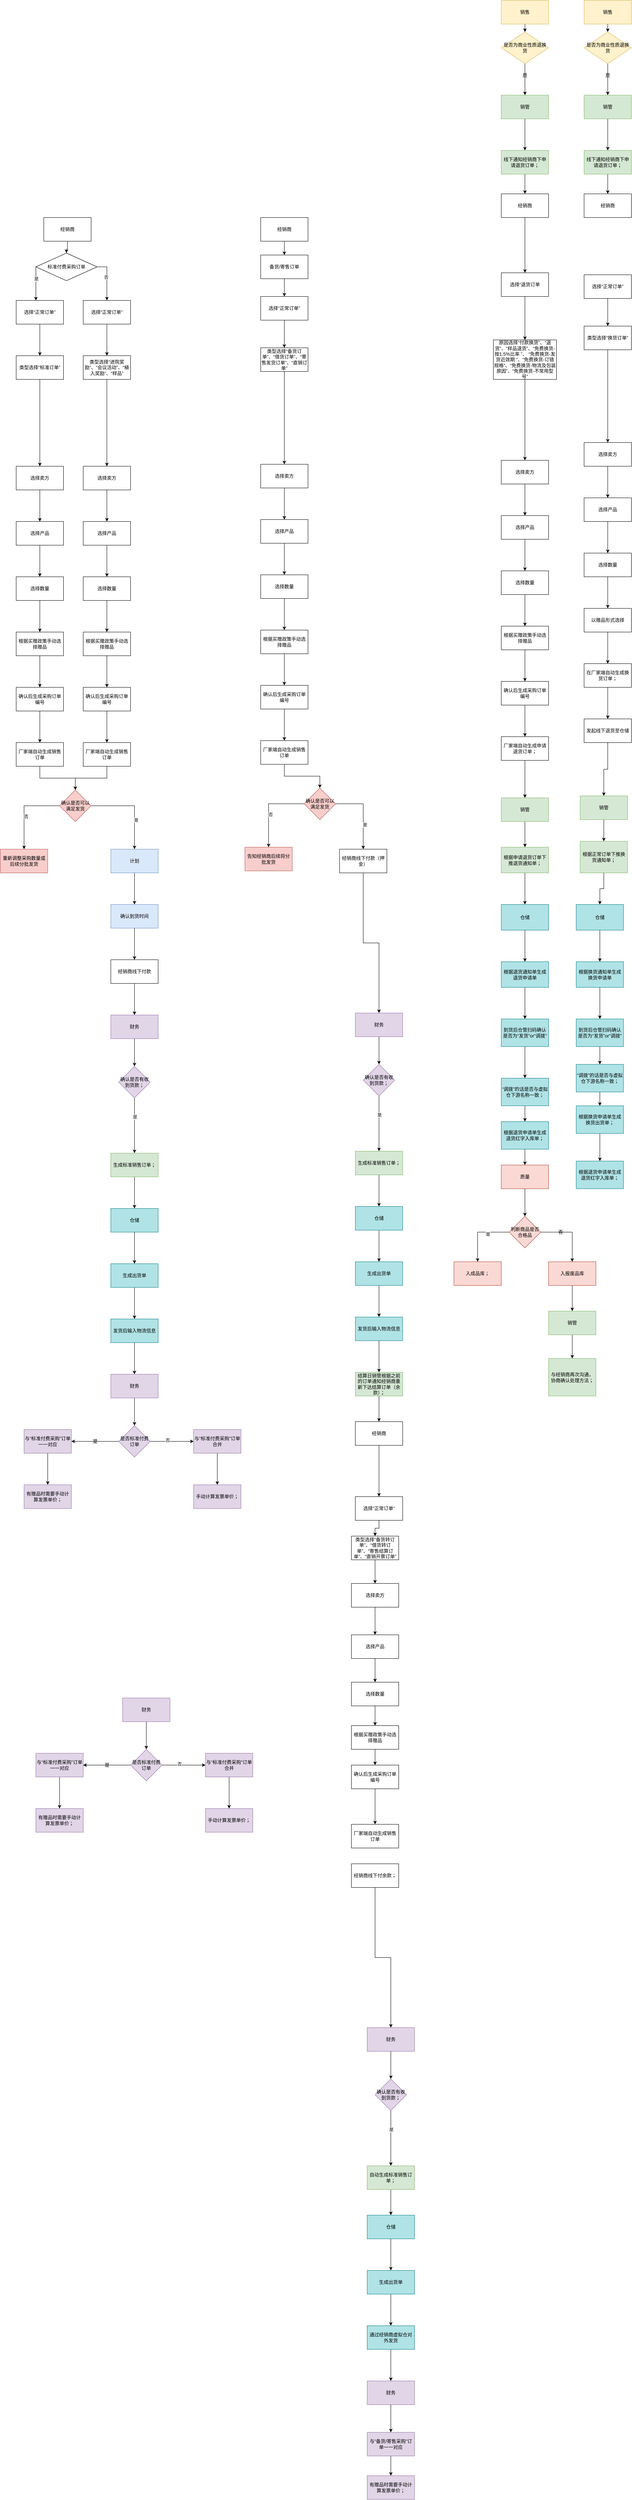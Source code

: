 <mxfile version="14.6.1" type="github">
  <diagram id="Wd80GSpx1UcoW5oWnFMf" name="Page-1">
    <mxGraphModel dx="1021" dy="1629" grid="1" gridSize="10" guides="1" tooltips="1" connect="1" arrows="1" fold="1" page="1" pageScale="1" pageWidth="850" pageHeight="1100" math="0" shadow="0">
      <root>
        <mxCell id="0" />
        <mxCell id="1" parent="0" />
        <mxCell id="QnwhwVCY46lNQm2Urvge-3" value="" style="edgeStyle=orthogonalEdgeStyle;rounded=0;orthogonalLoop=1;jettySize=auto;html=1;" edge="1" parent="1" source="QnwhwVCY46lNQm2Urvge-1" target="QnwhwVCY46lNQm2Urvge-2">
          <mxGeometry relative="1" as="geometry" />
        </mxCell>
        <mxCell id="QnwhwVCY46lNQm2Urvge-1" value="选择“正常订单”" style="rounded=0;whiteSpace=wrap;html=1;" vertex="1" parent="1">
          <mxGeometry x="120" y="40" width="120" height="60" as="geometry" />
        </mxCell>
        <mxCell id="QnwhwVCY46lNQm2Urvge-5" value="" style="edgeStyle=orthogonalEdgeStyle;rounded=0;orthogonalLoop=1;jettySize=auto;html=1;entryX=0.5;entryY=0;entryDx=0;entryDy=0;" edge="1" parent="1" source="QnwhwVCY46lNQm2Urvge-2" target="QnwhwVCY46lNQm2Urvge-6">
          <mxGeometry relative="1" as="geometry">
            <mxPoint x="180" y="320" as="targetPoint" />
          </mxGeometry>
        </mxCell>
        <mxCell id="QnwhwVCY46lNQm2Urvge-2" value="类型选择“标准订单”" style="rounded=0;whiteSpace=wrap;html=1;" vertex="1" parent="1">
          <mxGeometry x="120" y="180" width="120" height="60" as="geometry" />
        </mxCell>
        <mxCell id="QnwhwVCY46lNQm2Urvge-9" value="" style="edgeStyle=orthogonalEdgeStyle;rounded=0;orthogonalLoop=1;jettySize=auto;html=1;" edge="1" parent="1" source="QnwhwVCY46lNQm2Urvge-6" target="QnwhwVCY46lNQm2Urvge-8">
          <mxGeometry relative="1" as="geometry" />
        </mxCell>
        <mxCell id="QnwhwVCY46lNQm2Urvge-6" value="选择卖方" style="rounded=0;whiteSpace=wrap;html=1;" vertex="1" parent="1">
          <mxGeometry x="120" y="460" width="120" height="60" as="geometry" />
        </mxCell>
        <mxCell id="QnwhwVCY46lNQm2Urvge-11" value="" style="edgeStyle=orthogonalEdgeStyle;rounded=0;orthogonalLoop=1;jettySize=auto;html=1;" edge="1" parent="1" source="QnwhwVCY46lNQm2Urvge-8" target="QnwhwVCY46lNQm2Urvge-10">
          <mxGeometry relative="1" as="geometry" />
        </mxCell>
        <mxCell id="QnwhwVCY46lNQm2Urvge-8" value="选择产品" style="rounded=0;whiteSpace=wrap;html=1;" vertex="1" parent="1">
          <mxGeometry x="120" y="600" width="120" height="60" as="geometry" />
        </mxCell>
        <mxCell id="QnwhwVCY46lNQm2Urvge-13" value="" style="edgeStyle=orthogonalEdgeStyle;rounded=0;orthogonalLoop=1;jettySize=auto;html=1;" edge="1" parent="1" source="QnwhwVCY46lNQm2Urvge-10" target="QnwhwVCY46lNQm2Urvge-12">
          <mxGeometry relative="1" as="geometry" />
        </mxCell>
        <mxCell id="QnwhwVCY46lNQm2Urvge-10" value="选择数量" style="rounded=0;whiteSpace=wrap;html=1;" vertex="1" parent="1">
          <mxGeometry x="120" y="740" width="120" height="60" as="geometry" />
        </mxCell>
        <mxCell id="QnwhwVCY46lNQm2Urvge-15" value="" style="edgeStyle=orthogonalEdgeStyle;rounded=0;orthogonalLoop=1;jettySize=auto;html=1;" edge="1" parent="1" source="QnwhwVCY46lNQm2Urvge-12" target="QnwhwVCY46lNQm2Urvge-14">
          <mxGeometry relative="1" as="geometry" />
        </mxCell>
        <mxCell id="QnwhwVCY46lNQm2Urvge-12" value="根据买赠政策手动选择赠品" style="rounded=0;whiteSpace=wrap;html=1;" vertex="1" parent="1">
          <mxGeometry x="120" y="880" width="120" height="60" as="geometry" />
        </mxCell>
        <mxCell id="QnwhwVCY46lNQm2Urvge-17" value="" style="edgeStyle=orthogonalEdgeStyle;rounded=0;orthogonalLoop=1;jettySize=auto;html=1;" edge="1" parent="1" source="QnwhwVCY46lNQm2Urvge-14" target="QnwhwVCY46lNQm2Urvge-16">
          <mxGeometry relative="1" as="geometry" />
        </mxCell>
        <mxCell id="QnwhwVCY46lNQm2Urvge-14" value="确认后生成采购订单编号" style="rounded=0;whiteSpace=wrap;html=1;" vertex="1" parent="1">
          <mxGeometry x="120" y="1020" width="120" height="60" as="geometry" />
        </mxCell>
        <mxCell id="QnwhwVCY46lNQm2Urvge-97" style="edgeStyle=orthogonalEdgeStyle;rounded=0;orthogonalLoop=1;jettySize=auto;html=1;exitX=0.5;exitY=1;exitDx=0;exitDy=0;" edge="1" parent="1" source="QnwhwVCY46lNQm2Urvge-16" target="QnwhwVCY46lNQm2Urvge-53">
          <mxGeometry relative="1" as="geometry" />
        </mxCell>
        <mxCell id="QnwhwVCY46lNQm2Urvge-16" value="厂家端自动生成销售订单" style="rounded=0;whiteSpace=wrap;html=1;" vertex="1" parent="1">
          <mxGeometry x="120" y="1160" width="120" height="60" as="geometry" />
        </mxCell>
        <mxCell id="QnwhwVCY46lNQm2Urvge-18" value="" style="edgeStyle=orthogonalEdgeStyle;rounded=0;orthogonalLoop=1;jettySize=auto;html=1;" edge="1" parent="1" source="QnwhwVCY46lNQm2Urvge-19" target="QnwhwVCY46lNQm2Urvge-21">
          <mxGeometry relative="1" as="geometry" />
        </mxCell>
        <mxCell id="QnwhwVCY46lNQm2Urvge-19" value="选择“正常订单”" style="rounded=0;whiteSpace=wrap;html=1;" vertex="1" parent="1">
          <mxGeometry x="290" y="40" width="120" height="60" as="geometry" />
        </mxCell>
        <mxCell id="QnwhwVCY46lNQm2Urvge-20" value="" style="edgeStyle=orthogonalEdgeStyle;rounded=0;orthogonalLoop=1;jettySize=auto;html=1;entryX=0.5;entryY=0;entryDx=0;entryDy=0;" edge="1" parent="1" source="QnwhwVCY46lNQm2Urvge-21" target="QnwhwVCY46lNQm2Urvge-25">
          <mxGeometry relative="1" as="geometry">
            <mxPoint x="350" y="320" as="targetPoint" />
          </mxGeometry>
        </mxCell>
        <mxCell id="QnwhwVCY46lNQm2Urvge-21" value="类型选择“进院奖励”、“会议活动”、“植入奖励”、“样品”" style="rounded=0;whiteSpace=wrap;html=1;" vertex="1" parent="1">
          <mxGeometry x="290" y="180" width="120" height="60" as="geometry" />
        </mxCell>
        <mxCell id="QnwhwVCY46lNQm2Urvge-24" value="" style="edgeStyle=orthogonalEdgeStyle;rounded=0;orthogonalLoop=1;jettySize=auto;html=1;" edge="1" parent="1" source="QnwhwVCY46lNQm2Urvge-25" target="QnwhwVCY46lNQm2Urvge-27">
          <mxGeometry relative="1" as="geometry" />
        </mxCell>
        <mxCell id="QnwhwVCY46lNQm2Urvge-25" value="选择卖方" style="rounded=0;whiteSpace=wrap;html=1;" vertex="1" parent="1">
          <mxGeometry x="290" y="460" width="120" height="60" as="geometry" />
        </mxCell>
        <mxCell id="QnwhwVCY46lNQm2Urvge-26" value="" style="edgeStyle=orthogonalEdgeStyle;rounded=0;orthogonalLoop=1;jettySize=auto;html=1;" edge="1" parent="1" source="QnwhwVCY46lNQm2Urvge-27" target="QnwhwVCY46lNQm2Urvge-29">
          <mxGeometry relative="1" as="geometry" />
        </mxCell>
        <mxCell id="QnwhwVCY46lNQm2Urvge-27" value="选择产品" style="rounded=0;whiteSpace=wrap;html=1;" vertex="1" parent="1">
          <mxGeometry x="290" y="600" width="120" height="60" as="geometry" />
        </mxCell>
        <mxCell id="QnwhwVCY46lNQm2Urvge-28" value="" style="edgeStyle=orthogonalEdgeStyle;rounded=0;orthogonalLoop=1;jettySize=auto;html=1;" edge="1" parent="1" source="QnwhwVCY46lNQm2Urvge-29" target="QnwhwVCY46lNQm2Urvge-31">
          <mxGeometry relative="1" as="geometry" />
        </mxCell>
        <mxCell id="QnwhwVCY46lNQm2Urvge-29" value="选择数量" style="rounded=0;whiteSpace=wrap;html=1;" vertex="1" parent="1">
          <mxGeometry x="290" y="740" width="120" height="60" as="geometry" />
        </mxCell>
        <mxCell id="QnwhwVCY46lNQm2Urvge-30" value="" style="edgeStyle=orthogonalEdgeStyle;rounded=0;orthogonalLoop=1;jettySize=auto;html=1;" edge="1" parent="1" source="QnwhwVCY46lNQm2Urvge-31" target="QnwhwVCY46lNQm2Urvge-33">
          <mxGeometry relative="1" as="geometry" />
        </mxCell>
        <mxCell id="QnwhwVCY46lNQm2Urvge-31" value="根据买赠政策手动选择赠品" style="rounded=0;whiteSpace=wrap;html=1;" vertex="1" parent="1">
          <mxGeometry x="290" y="880" width="120" height="60" as="geometry" />
        </mxCell>
        <mxCell id="QnwhwVCY46lNQm2Urvge-32" value="" style="edgeStyle=orthogonalEdgeStyle;rounded=0;orthogonalLoop=1;jettySize=auto;html=1;" edge="1" parent="1" source="QnwhwVCY46lNQm2Urvge-33" target="QnwhwVCY46lNQm2Urvge-34">
          <mxGeometry relative="1" as="geometry" />
        </mxCell>
        <mxCell id="QnwhwVCY46lNQm2Urvge-33" value="确认后生成采购订单编号" style="rounded=0;whiteSpace=wrap;html=1;" vertex="1" parent="1">
          <mxGeometry x="290" y="1020" width="120" height="60" as="geometry" />
        </mxCell>
        <mxCell id="QnwhwVCY46lNQm2Urvge-98" style="edgeStyle=orthogonalEdgeStyle;rounded=0;orthogonalLoop=1;jettySize=auto;html=1;exitX=0.5;exitY=1;exitDx=0;exitDy=0;" edge="1" parent="1" source="QnwhwVCY46lNQm2Urvge-34" target="QnwhwVCY46lNQm2Urvge-53">
          <mxGeometry relative="1" as="geometry" />
        </mxCell>
        <mxCell id="QnwhwVCY46lNQm2Urvge-34" value="厂家端自动生成销售订单" style="rounded=0;whiteSpace=wrap;html=1;" vertex="1" parent="1">
          <mxGeometry x="290" y="1160" width="120" height="60" as="geometry" />
        </mxCell>
        <mxCell id="QnwhwVCY46lNQm2Urvge-55" value="" style="edgeStyle=orthogonalEdgeStyle;rounded=0;orthogonalLoop=1;jettySize=auto;html=1;" edge="1" parent="1" source="QnwhwVCY46lNQm2Urvge-53" target="QnwhwVCY46lNQm2Urvge-54">
          <mxGeometry relative="1" as="geometry" />
        </mxCell>
        <mxCell id="QnwhwVCY46lNQm2Urvge-58" value="否" style="edgeLabel;html=1;align=center;verticalAlign=middle;resizable=0;points=[];" vertex="1" connectable="0" parent="QnwhwVCY46lNQm2Urvge-55">
          <mxGeometry x="0.166" y="5" relative="1" as="geometry">
            <mxPoint as="offset" />
          </mxGeometry>
        </mxCell>
        <mxCell id="QnwhwVCY46lNQm2Urvge-57" value="" style="edgeStyle=orthogonalEdgeStyle;rounded=0;orthogonalLoop=1;jettySize=auto;html=1;" edge="1" parent="1" source="QnwhwVCY46lNQm2Urvge-53" target="QnwhwVCY46lNQm2Urvge-56">
          <mxGeometry relative="1" as="geometry" />
        </mxCell>
        <mxCell id="QnwhwVCY46lNQm2Urvge-59" value="是" style="edgeLabel;html=1;align=center;verticalAlign=middle;resizable=0;points=[];" vertex="1" connectable="0" parent="QnwhwVCY46lNQm2Urvge-57">
          <mxGeometry x="0.328" y="4" relative="1" as="geometry">
            <mxPoint as="offset" />
          </mxGeometry>
        </mxCell>
        <mxCell id="QnwhwVCY46lNQm2Urvge-53" value="确认是否可以满足发货" style="rhombus;whiteSpace=wrap;html=1;fillColor=#f8cecc;strokeColor=#b85450;" vertex="1" parent="1">
          <mxGeometry x="230" y="1280" width="80" height="80" as="geometry" />
        </mxCell>
        <mxCell id="QnwhwVCY46lNQm2Urvge-54" value="重新调整采购数量或后续分批发货" style="whiteSpace=wrap;html=1;strokeColor=#b85450;fillColor=#f8cecc;" vertex="1" parent="1">
          <mxGeometry x="80" y="1430" width="120" height="60" as="geometry" />
        </mxCell>
        <mxCell id="QnwhwVCY46lNQm2Urvge-61" value="" style="edgeStyle=orthogonalEdgeStyle;rounded=0;orthogonalLoop=1;jettySize=auto;html=1;" edge="1" parent="1" source="QnwhwVCY46lNQm2Urvge-56" target="QnwhwVCY46lNQm2Urvge-60">
          <mxGeometry relative="1" as="geometry" />
        </mxCell>
        <mxCell id="QnwhwVCY46lNQm2Urvge-56" value="计划" style="whiteSpace=wrap;html=1;strokeColor=#6c8ebf;fillColor=#dae8fc;" vertex="1" parent="1">
          <mxGeometry x="360" y="1430" width="120" height="60" as="geometry" />
        </mxCell>
        <mxCell id="QnwhwVCY46lNQm2Urvge-63" value="" style="edgeStyle=orthogonalEdgeStyle;rounded=0;orthogonalLoop=1;jettySize=auto;html=1;" edge="1" parent="1" source="QnwhwVCY46lNQm2Urvge-60" target="QnwhwVCY46lNQm2Urvge-62">
          <mxGeometry relative="1" as="geometry" />
        </mxCell>
        <mxCell id="QnwhwVCY46lNQm2Urvge-60" value="确认到货时间" style="whiteSpace=wrap;html=1;strokeColor=#6c8ebf;fillColor=#dae8fc;" vertex="1" parent="1">
          <mxGeometry x="360" y="1570" width="120" height="60" as="geometry" />
        </mxCell>
        <mxCell id="QnwhwVCY46lNQm2Urvge-65" value="" style="edgeStyle=orthogonalEdgeStyle;rounded=0;orthogonalLoop=1;jettySize=auto;html=1;" edge="1" parent="1" source="QnwhwVCY46lNQm2Urvge-62" target="QnwhwVCY46lNQm2Urvge-64">
          <mxGeometry relative="1" as="geometry" />
        </mxCell>
        <mxCell id="QnwhwVCY46lNQm2Urvge-62" value="经销商线下付款" style="whiteSpace=wrap;html=1;" vertex="1" parent="1">
          <mxGeometry x="360" y="1710" width="120" height="60" as="geometry" />
        </mxCell>
        <mxCell id="QnwhwVCY46lNQm2Urvge-81" value="" style="edgeStyle=orthogonalEdgeStyle;rounded=0;orthogonalLoop=1;jettySize=auto;html=1;" edge="1" parent="1" source="QnwhwVCY46lNQm2Urvge-64" target="QnwhwVCY46lNQm2Urvge-80">
          <mxGeometry relative="1" as="geometry" />
        </mxCell>
        <mxCell id="QnwhwVCY46lNQm2Urvge-64" value="财务" style="whiteSpace=wrap;html=1;fillColor=#e1d5e7;strokeColor=#9673a6;" vertex="1" parent="1">
          <mxGeometry x="360" y="1850" width="120" height="60" as="geometry" />
        </mxCell>
        <mxCell id="QnwhwVCY46lNQm2Urvge-71" value="" style="edgeStyle=orthogonalEdgeStyle;rounded=0;orthogonalLoop=1;jettySize=auto;html=1;" edge="1" parent="1" source="QnwhwVCY46lNQm2Urvge-66" target="QnwhwVCY46lNQm2Urvge-70">
          <mxGeometry relative="1" as="geometry" />
        </mxCell>
        <mxCell id="QnwhwVCY46lNQm2Urvge-66" value="经销商" style="rounded=0;whiteSpace=wrap;html=1;" vertex="1" parent="1">
          <mxGeometry x="190" y="-170" width="120" height="60" as="geometry" />
        </mxCell>
        <mxCell id="QnwhwVCY46lNQm2Urvge-76" style="edgeStyle=orthogonalEdgeStyle;rounded=0;orthogonalLoop=1;jettySize=auto;html=1;exitX=1;exitY=0.5;exitDx=0;exitDy=0;" edge="1" parent="1" source="QnwhwVCY46lNQm2Urvge-70" target="QnwhwVCY46lNQm2Urvge-19">
          <mxGeometry relative="1" as="geometry" />
        </mxCell>
        <mxCell id="QnwhwVCY46lNQm2Urvge-77" value="否" style="edgeLabel;html=1;align=center;verticalAlign=middle;resizable=0;points=[];" vertex="1" connectable="0" parent="QnwhwVCY46lNQm2Urvge-76">
          <mxGeometry x="-0.079" y="-2" relative="1" as="geometry">
            <mxPoint as="offset" />
          </mxGeometry>
        </mxCell>
        <mxCell id="QnwhwVCY46lNQm2Urvge-78" style="edgeStyle=orthogonalEdgeStyle;rounded=0;orthogonalLoop=1;jettySize=auto;html=1;" edge="1" parent="1" source="QnwhwVCY46lNQm2Urvge-70" target="QnwhwVCY46lNQm2Urvge-1">
          <mxGeometry relative="1" as="geometry">
            <Array as="points">
              <mxPoint x="170" y="20" />
              <mxPoint x="170" y="20" />
            </Array>
          </mxGeometry>
        </mxCell>
        <mxCell id="QnwhwVCY46lNQm2Urvge-79" value="是" style="edgeLabel;html=1;align=center;verticalAlign=middle;resizable=0;points=[];" vertex="1" connectable="0" parent="QnwhwVCY46lNQm2Urvge-78">
          <mxGeometry x="-0.291" y="1" relative="1" as="geometry">
            <mxPoint as="offset" />
          </mxGeometry>
        </mxCell>
        <mxCell id="QnwhwVCY46lNQm2Urvge-70" value="标准付费采购订单" style="rhombus;whiteSpace=wrap;html=1;rounded=0;" vertex="1" parent="1">
          <mxGeometry x="170" y="-80" width="155" height="70" as="geometry" />
        </mxCell>
        <mxCell id="QnwhwVCY46lNQm2Urvge-83" value="" style="edgeStyle=orthogonalEdgeStyle;rounded=0;orthogonalLoop=1;jettySize=auto;html=1;" edge="1" parent="1" source="QnwhwVCY46lNQm2Urvge-80" target="QnwhwVCY46lNQm2Urvge-82">
          <mxGeometry relative="1" as="geometry">
            <Array as="points">
              <mxPoint x="420" y="2080" />
              <mxPoint x="420" y="2080" />
            </Array>
          </mxGeometry>
        </mxCell>
        <mxCell id="QnwhwVCY46lNQm2Urvge-84" value="是" style="edgeLabel;html=1;align=center;verticalAlign=middle;resizable=0;points=[];" vertex="1" connectable="0" parent="QnwhwVCY46lNQm2Urvge-83">
          <mxGeometry x="-0.317" y="1" relative="1" as="geometry">
            <mxPoint as="offset" />
          </mxGeometry>
        </mxCell>
        <mxCell id="QnwhwVCY46lNQm2Urvge-80" value="确认是否有收到货款；" style="rhombus;whiteSpace=wrap;html=1;strokeColor=#9673a6;fillColor=#e1d5e7;" vertex="1" parent="1">
          <mxGeometry x="380" y="1980" width="80" height="80" as="geometry" />
        </mxCell>
        <mxCell id="QnwhwVCY46lNQm2Urvge-86" value="" style="edgeStyle=orthogonalEdgeStyle;rounded=0;orthogonalLoop=1;jettySize=auto;html=1;" edge="1" parent="1" source="QnwhwVCY46lNQm2Urvge-82" target="QnwhwVCY46lNQm2Urvge-85">
          <mxGeometry relative="1" as="geometry" />
        </mxCell>
        <mxCell id="QnwhwVCY46lNQm2Urvge-82" value="生成标准销售订单；" style="whiteSpace=wrap;html=1;fillColor=#d5e8d4;strokeColor=#82b366;" vertex="1" parent="1">
          <mxGeometry x="360" y="2200" width="120" height="60" as="geometry" />
        </mxCell>
        <mxCell id="QnwhwVCY46lNQm2Urvge-88" value="" style="edgeStyle=orthogonalEdgeStyle;rounded=0;orthogonalLoop=1;jettySize=auto;html=1;" edge="1" parent="1" source="QnwhwVCY46lNQm2Urvge-85" target="QnwhwVCY46lNQm2Urvge-87">
          <mxGeometry relative="1" as="geometry" />
        </mxCell>
        <mxCell id="QnwhwVCY46lNQm2Urvge-85" value="仓储" style="whiteSpace=wrap;html=1;fillColor=#b0e3e6;strokeColor=#0e8088;" vertex="1" parent="1">
          <mxGeometry x="360" y="2340" width="120" height="60" as="geometry" />
        </mxCell>
        <mxCell id="QnwhwVCY46lNQm2Urvge-90" value="" style="edgeStyle=orthogonalEdgeStyle;rounded=0;orthogonalLoop=1;jettySize=auto;html=1;" edge="1" parent="1" source="QnwhwVCY46lNQm2Urvge-87" target="QnwhwVCY46lNQm2Urvge-89">
          <mxGeometry relative="1" as="geometry" />
        </mxCell>
        <mxCell id="QnwhwVCY46lNQm2Urvge-87" value="生成出货单" style="whiteSpace=wrap;html=1;fillColor=#b0e3e6;strokeColor=#0e8088;" vertex="1" parent="1">
          <mxGeometry x="360" y="2480" width="120" height="60" as="geometry" />
        </mxCell>
        <mxCell id="QnwhwVCY46lNQm2Urvge-94" value="" style="edgeStyle=orthogonalEdgeStyle;rounded=0;orthogonalLoop=1;jettySize=auto;html=1;" edge="1" parent="1" source="QnwhwVCY46lNQm2Urvge-89" target="QnwhwVCY46lNQm2Urvge-93">
          <mxGeometry relative="1" as="geometry" />
        </mxCell>
        <mxCell id="QnwhwVCY46lNQm2Urvge-89" value="发货后输入物流信息" style="whiteSpace=wrap;html=1;fillColor=#b0e3e6;strokeColor=#0e8088;" vertex="1" parent="1">
          <mxGeometry x="360" y="2620" width="120" height="60" as="geometry" />
        </mxCell>
        <mxCell id="QnwhwVCY46lNQm2Urvge-102" value="" style="edgeStyle=orthogonalEdgeStyle;rounded=0;orthogonalLoop=1;jettySize=auto;html=1;" edge="1" parent="1" source="QnwhwVCY46lNQm2Urvge-93" target="QnwhwVCY46lNQm2Urvge-101">
          <mxGeometry relative="1" as="geometry" />
        </mxCell>
        <mxCell id="QnwhwVCY46lNQm2Urvge-93" value="财务" style="whiteSpace=wrap;html=1;fillColor=#e1d5e7;strokeColor=#9673a6;" vertex="1" parent="1">
          <mxGeometry x="360" y="2760" width="120" height="60" as="geometry" />
        </mxCell>
        <mxCell id="QnwhwVCY46lNQm2Urvge-104" value="" style="edgeStyle=orthogonalEdgeStyle;rounded=0;orthogonalLoop=1;jettySize=auto;html=1;" edge="1" parent="1" source="QnwhwVCY46lNQm2Urvge-101" target="QnwhwVCY46lNQm2Urvge-103">
          <mxGeometry relative="1" as="geometry" />
        </mxCell>
        <mxCell id="QnwhwVCY46lNQm2Urvge-107" value="" style="edgeStyle=orthogonalEdgeStyle;rounded=0;orthogonalLoop=1;jettySize=auto;html=1;entryX=0;entryY=0.5;entryDx=0;entryDy=0;" edge="1" parent="1" source="QnwhwVCY46lNQm2Urvge-101" target="QnwhwVCY46lNQm2Urvge-110">
          <mxGeometry relative="1" as="geometry">
            <mxPoint x="600" y="2930" as="targetPoint" />
          </mxGeometry>
        </mxCell>
        <mxCell id="QnwhwVCY46lNQm2Urvge-109" value="否" style="edgeLabel;html=1;align=center;verticalAlign=middle;resizable=0;points=[];" vertex="1" connectable="0" parent="QnwhwVCY46lNQm2Urvge-107">
          <mxGeometry x="-0.208" y="3" relative="1" as="geometry">
            <mxPoint as="offset" />
          </mxGeometry>
        </mxCell>
        <mxCell id="QnwhwVCY46lNQm2Urvge-101" value="是否标准付费订单" style="rhombus;whiteSpace=wrap;html=1;strokeColor=#9673a6;fillColor=#e1d5e7;" vertex="1" parent="1">
          <mxGeometry x="380" y="2890" width="80" height="80" as="geometry" />
        </mxCell>
        <mxCell id="QnwhwVCY46lNQm2Urvge-112" value="" style="edgeStyle=orthogonalEdgeStyle;rounded=0;orthogonalLoop=1;jettySize=auto;html=1;" edge="1" parent="1" source="QnwhwVCY46lNQm2Urvge-103" target="QnwhwVCY46lNQm2Urvge-111">
          <mxGeometry relative="1" as="geometry" />
        </mxCell>
        <mxCell id="QnwhwVCY46lNQm2Urvge-103" value="与“标准付费采购”订单一一对应" style="whiteSpace=wrap;html=1;strokeColor=#9673a6;fillColor=#e1d5e7;" vertex="1" parent="1">
          <mxGeometry x="140" y="2900" width="120" height="60" as="geometry" />
        </mxCell>
        <mxCell id="QnwhwVCY46lNQm2Urvge-105" value="是" style="text;html=1;align=center;verticalAlign=middle;resizable=0;points=[];autosize=1;strokeColor=none;" vertex="1" parent="1">
          <mxGeometry x="305" y="2920" width="30" height="20" as="geometry" />
        </mxCell>
        <mxCell id="QnwhwVCY46lNQm2Urvge-114" value="" style="edgeStyle=orthogonalEdgeStyle;rounded=0;orthogonalLoop=1;jettySize=auto;html=1;" edge="1" parent="1" source="QnwhwVCY46lNQm2Urvge-110" target="QnwhwVCY46lNQm2Urvge-113">
          <mxGeometry relative="1" as="geometry" />
        </mxCell>
        <mxCell id="QnwhwVCY46lNQm2Urvge-110" value="与“标准付费采购”订单合并" style="rounded=0;whiteSpace=wrap;html=1;fillColor=#e1d5e7;strokeColor=#9673a6;" vertex="1" parent="1">
          <mxGeometry x="570" y="2900" width="120" height="60" as="geometry" />
        </mxCell>
        <mxCell id="QnwhwVCY46lNQm2Urvge-111" value="有赠品时需要手动计算发票单价；" style="whiteSpace=wrap;html=1;strokeColor=#9673a6;fillColor=#e1d5e7;" vertex="1" parent="1">
          <mxGeometry x="140" y="3040" width="120" height="60" as="geometry" />
        </mxCell>
        <mxCell id="QnwhwVCY46lNQm2Urvge-113" value="手动计算发票单价；" style="rounded=0;whiteSpace=wrap;html=1;fillColor=#e1d5e7;strokeColor=#9673a6;" vertex="1" parent="1">
          <mxGeometry x="570" y="3040" width="120" height="60" as="geometry" />
        </mxCell>
        <mxCell id="QnwhwVCY46lNQm2Urvge-115" value="" style="edgeStyle=orthogonalEdgeStyle;rounded=0;orthogonalLoop=1;jettySize=auto;html=1;" edge="1" parent="1" source="QnwhwVCY46lNQm2Urvge-116" target="QnwhwVCY46lNQm2Urvge-118">
          <mxGeometry relative="1" as="geometry" />
        </mxCell>
        <mxCell id="QnwhwVCY46lNQm2Urvge-116" value="选择“正常订单”" style="rounded=0;whiteSpace=wrap;html=1;" vertex="1" parent="1">
          <mxGeometry x="740" y="30" width="120" height="60" as="geometry" />
        </mxCell>
        <mxCell id="QnwhwVCY46lNQm2Urvge-117" value="" style="edgeStyle=orthogonalEdgeStyle;rounded=0;orthogonalLoop=1;jettySize=auto;html=1;entryX=0.5;entryY=0;entryDx=0;entryDy=0;" edge="1" parent="1" source="QnwhwVCY46lNQm2Urvge-118" target="QnwhwVCY46lNQm2Urvge-120">
          <mxGeometry relative="1" as="geometry">
            <mxPoint x="800" y="315" as="targetPoint" />
          </mxGeometry>
        </mxCell>
        <mxCell id="QnwhwVCY46lNQm2Urvge-118" value="类型选择“备货订单”、“借货订单”、“寄售发货订单”、“直销订单”" style="rounded=0;whiteSpace=wrap;html=1;" vertex="1" parent="1">
          <mxGeometry x="740" y="160" width="120" height="60" as="geometry" />
        </mxCell>
        <mxCell id="QnwhwVCY46lNQm2Urvge-119" value="" style="edgeStyle=orthogonalEdgeStyle;rounded=0;orthogonalLoop=1;jettySize=auto;html=1;" edge="1" parent="1" source="QnwhwVCY46lNQm2Urvge-120" target="QnwhwVCY46lNQm2Urvge-122">
          <mxGeometry relative="1" as="geometry" />
        </mxCell>
        <mxCell id="QnwhwVCY46lNQm2Urvge-120" value="选择卖方" style="rounded=0;whiteSpace=wrap;html=1;" vertex="1" parent="1">
          <mxGeometry x="740" y="455" width="120" height="60" as="geometry" />
        </mxCell>
        <mxCell id="QnwhwVCY46lNQm2Urvge-121" value="" style="edgeStyle=orthogonalEdgeStyle;rounded=0;orthogonalLoop=1;jettySize=auto;html=1;" edge="1" parent="1" source="QnwhwVCY46lNQm2Urvge-122" target="QnwhwVCY46lNQm2Urvge-124">
          <mxGeometry relative="1" as="geometry" />
        </mxCell>
        <mxCell id="QnwhwVCY46lNQm2Urvge-122" value="选择产品" style="rounded=0;whiteSpace=wrap;html=1;" vertex="1" parent="1">
          <mxGeometry x="740" y="595" width="120" height="60" as="geometry" />
        </mxCell>
        <mxCell id="QnwhwVCY46lNQm2Urvge-123" value="" style="edgeStyle=orthogonalEdgeStyle;rounded=0;orthogonalLoop=1;jettySize=auto;html=1;" edge="1" parent="1" source="QnwhwVCY46lNQm2Urvge-124" target="QnwhwVCY46lNQm2Urvge-126">
          <mxGeometry relative="1" as="geometry" />
        </mxCell>
        <mxCell id="QnwhwVCY46lNQm2Urvge-124" value="选择数量" style="rounded=0;whiteSpace=wrap;html=1;" vertex="1" parent="1">
          <mxGeometry x="740" y="735" width="120" height="60" as="geometry" />
        </mxCell>
        <mxCell id="QnwhwVCY46lNQm2Urvge-125" value="" style="edgeStyle=orthogonalEdgeStyle;rounded=0;orthogonalLoop=1;jettySize=auto;html=1;" edge="1" parent="1" source="QnwhwVCY46lNQm2Urvge-126" target="QnwhwVCY46lNQm2Urvge-128">
          <mxGeometry relative="1" as="geometry" />
        </mxCell>
        <mxCell id="QnwhwVCY46lNQm2Urvge-126" value="根据买赠政策手动选择赠品" style="rounded=0;whiteSpace=wrap;html=1;" vertex="1" parent="1">
          <mxGeometry x="740" y="875" width="120" height="60" as="geometry" />
        </mxCell>
        <mxCell id="QnwhwVCY46lNQm2Urvge-127" value="" style="edgeStyle=orthogonalEdgeStyle;rounded=0;orthogonalLoop=1;jettySize=auto;html=1;" edge="1" parent="1" source="QnwhwVCY46lNQm2Urvge-128" target="QnwhwVCY46lNQm2Urvge-130">
          <mxGeometry relative="1" as="geometry" />
        </mxCell>
        <mxCell id="QnwhwVCY46lNQm2Urvge-128" value="确认后生成采购订单编号" style="rounded=0;whiteSpace=wrap;html=1;" vertex="1" parent="1">
          <mxGeometry x="740" y="1015" width="120" height="60" as="geometry" />
        </mxCell>
        <mxCell id="QnwhwVCY46lNQm2Urvge-129" style="edgeStyle=orthogonalEdgeStyle;rounded=0;orthogonalLoop=1;jettySize=auto;html=1;exitX=0.5;exitY=1;exitDx=0;exitDy=0;" edge="1" parent="1" source="QnwhwVCY46lNQm2Urvge-130" target="QnwhwVCY46lNQm2Urvge-151">
          <mxGeometry relative="1" as="geometry" />
        </mxCell>
        <mxCell id="QnwhwVCY46lNQm2Urvge-130" value="厂家端自动生成销售订单" style="rounded=0;whiteSpace=wrap;html=1;" vertex="1" parent="1">
          <mxGeometry x="740" y="1155" width="120" height="60" as="geometry" />
        </mxCell>
        <mxCell id="QnwhwVCY46lNQm2Urvge-147" value="" style="edgeStyle=orthogonalEdgeStyle;rounded=0;orthogonalLoop=1;jettySize=auto;html=1;" edge="1" parent="1" source="QnwhwVCY46lNQm2Urvge-151" target="QnwhwVCY46lNQm2Urvge-152">
          <mxGeometry relative="1" as="geometry" />
        </mxCell>
        <mxCell id="QnwhwVCY46lNQm2Urvge-148" value="否" style="edgeLabel;html=1;align=center;verticalAlign=middle;resizable=0;points=[];" vertex="1" connectable="0" parent="QnwhwVCY46lNQm2Urvge-147">
          <mxGeometry x="0.166" y="5" relative="1" as="geometry">
            <mxPoint as="offset" />
          </mxGeometry>
        </mxCell>
        <mxCell id="QnwhwVCY46lNQm2Urvge-149" value="" style="edgeStyle=orthogonalEdgeStyle;rounded=0;orthogonalLoop=1;jettySize=auto;html=1;entryX=0.5;entryY=0;entryDx=0;entryDy=0;" edge="1" parent="1" source="QnwhwVCY46lNQm2Urvge-151" target="QnwhwVCY46lNQm2Urvge-158">
          <mxGeometry relative="1" as="geometry">
            <mxPoint x="1050" y="1700" as="targetPoint" />
          </mxGeometry>
        </mxCell>
        <mxCell id="QnwhwVCY46lNQm2Urvge-150" value="是" style="edgeLabel;html=1;align=center;verticalAlign=middle;resizable=0;points=[];" vertex="1" connectable="0" parent="QnwhwVCY46lNQm2Urvge-149">
          <mxGeometry x="0.328" y="4" relative="1" as="geometry">
            <mxPoint as="offset" />
          </mxGeometry>
        </mxCell>
        <mxCell id="QnwhwVCY46lNQm2Urvge-151" value="确认是否可以满足发货" style="rhombus;whiteSpace=wrap;html=1;fillColor=#f8cecc;strokeColor=#b85450;" vertex="1" parent="1">
          <mxGeometry x="850" y="1275" width="80" height="80" as="geometry" />
        </mxCell>
        <mxCell id="QnwhwVCY46lNQm2Urvge-152" value="告知经销商后续将分批发货" style="whiteSpace=wrap;html=1;strokeColor=#b85450;fillColor=#f8cecc;" vertex="1" parent="1">
          <mxGeometry x="700" y="1425" width="120" height="60" as="geometry" />
        </mxCell>
        <mxCell id="QnwhwVCY46lNQm2Urvge-157" value="" style="edgeStyle=orthogonalEdgeStyle;rounded=0;orthogonalLoop=1;jettySize=auto;html=1;" edge="1" parent="1" source="QnwhwVCY46lNQm2Urvge-158" target="QnwhwVCY46lNQm2Urvge-160">
          <mxGeometry relative="1" as="geometry" />
        </mxCell>
        <mxCell id="QnwhwVCY46lNQm2Urvge-158" value="经销商线下付款（押金）" style="whiteSpace=wrap;html=1;" vertex="1" parent="1">
          <mxGeometry x="940" y="1430" width="120" height="60" as="geometry" />
        </mxCell>
        <mxCell id="QnwhwVCY46lNQm2Urvge-159" value="" style="edgeStyle=orthogonalEdgeStyle;rounded=0;orthogonalLoop=1;jettySize=auto;html=1;" edge="1" parent="1" source="QnwhwVCY46lNQm2Urvge-160" target="QnwhwVCY46lNQm2Urvge-170">
          <mxGeometry relative="1" as="geometry" />
        </mxCell>
        <mxCell id="QnwhwVCY46lNQm2Urvge-160" value="财务" style="whiteSpace=wrap;html=1;fillColor=#e1d5e7;strokeColor=#9673a6;" vertex="1" parent="1">
          <mxGeometry x="980" y="1845" width="120" height="60" as="geometry" />
        </mxCell>
        <mxCell id="QnwhwVCY46lNQm2Urvge-194" value="" style="edgeStyle=orthogonalEdgeStyle;rounded=0;orthogonalLoop=1;jettySize=auto;html=1;" edge="1" parent="1" source="QnwhwVCY46lNQm2Urvge-162" target="QnwhwVCY46lNQm2Urvge-193">
          <mxGeometry relative="1" as="geometry" />
        </mxCell>
        <mxCell id="QnwhwVCY46lNQm2Urvge-162" value="经销商" style="rounded=0;whiteSpace=wrap;html=1;" vertex="1" parent="1">
          <mxGeometry x="740" y="-170" width="120" height="60" as="geometry" />
        </mxCell>
        <mxCell id="QnwhwVCY46lNQm2Urvge-168" value="" style="edgeStyle=orthogonalEdgeStyle;rounded=0;orthogonalLoop=1;jettySize=auto;html=1;" edge="1" parent="1" source="QnwhwVCY46lNQm2Urvge-170" target="QnwhwVCY46lNQm2Urvge-172">
          <mxGeometry relative="1" as="geometry">
            <Array as="points">
              <mxPoint x="1040" y="2075" />
              <mxPoint x="1040" y="2075" />
            </Array>
          </mxGeometry>
        </mxCell>
        <mxCell id="QnwhwVCY46lNQm2Urvge-169" value="是" style="edgeLabel;html=1;align=center;verticalAlign=middle;resizable=0;points=[];" vertex="1" connectable="0" parent="QnwhwVCY46lNQm2Urvge-168">
          <mxGeometry x="-0.317" y="1" relative="1" as="geometry">
            <mxPoint as="offset" />
          </mxGeometry>
        </mxCell>
        <mxCell id="QnwhwVCY46lNQm2Urvge-170" value="确认是否有收到货款；" style="rhombus;whiteSpace=wrap;html=1;strokeColor=#9673a6;fillColor=#e1d5e7;" vertex="1" parent="1">
          <mxGeometry x="1000" y="1975" width="80" height="80" as="geometry" />
        </mxCell>
        <mxCell id="QnwhwVCY46lNQm2Urvge-171" value="" style="edgeStyle=orthogonalEdgeStyle;rounded=0;orthogonalLoop=1;jettySize=auto;html=1;" edge="1" parent="1" source="QnwhwVCY46lNQm2Urvge-172" target="QnwhwVCY46lNQm2Urvge-174">
          <mxGeometry relative="1" as="geometry" />
        </mxCell>
        <mxCell id="QnwhwVCY46lNQm2Urvge-172" value="生成标准销售订单；" style="whiteSpace=wrap;html=1;fillColor=#d5e8d4;strokeColor=#82b366;" vertex="1" parent="1">
          <mxGeometry x="980" y="2195" width="120" height="60" as="geometry" />
        </mxCell>
        <mxCell id="QnwhwVCY46lNQm2Urvge-173" value="" style="edgeStyle=orthogonalEdgeStyle;rounded=0;orthogonalLoop=1;jettySize=auto;html=1;" edge="1" parent="1" source="QnwhwVCY46lNQm2Urvge-174" target="QnwhwVCY46lNQm2Urvge-176">
          <mxGeometry relative="1" as="geometry" />
        </mxCell>
        <mxCell id="QnwhwVCY46lNQm2Urvge-174" value="仓储" style="whiteSpace=wrap;html=1;fillColor=#b0e3e6;strokeColor=#0e8088;" vertex="1" parent="1">
          <mxGeometry x="980" y="2335" width="120" height="60" as="geometry" />
        </mxCell>
        <mxCell id="QnwhwVCY46lNQm2Urvge-175" value="" style="edgeStyle=orthogonalEdgeStyle;rounded=0;orthogonalLoop=1;jettySize=auto;html=1;" edge="1" parent="1" source="QnwhwVCY46lNQm2Urvge-176" target="QnwhwVCY46lNQm2Urvge-178">
          <mxGeometry relative="1" as="geometry" />
        </mxCell>
        <mxCell id="QnwhwVCY46lNQm2Urvge-176" value="生成出货单" style="whiteSpace=wrap;html=1;fillColor=#b0e3e6;strokeColor=#0e8088;" vertex="1" parent="1">
          <mxGeometry x="980" y="2475" width="120" height="60" as="geometry" />
        </mxCell>
        <mxCell id="QnwhwVCY46lNQm2Urvge-197" value="" style="edgeStyle=orthogonalEdgeStyle;rounded=0;orthogonalLoop=1;jettySize=auto;html=1;" edge="1" parent="1" source="QnwhwVCY46lNQm2Urvge-178" target="QnwhwVCY46lNQm2Urvge-196">
          <mxGeometry relative="1" as="geometry" />
        </mxCell>
        <mxCell id="QnwhwVCY46lNQm2Urvge-178" value="发货后输入物流信息" style="whiteSpace=wrap;html=1;fillColor=#b0e3e6;strokeColor=#0e8088;" vertex="1" parent="1">
          <mxGeometry x="980" y="2615" width="120" height="60" as="geometry" />
        </mxCell>
        <mxCell id="QnwhwVCY46lNQm2Urvge-179" value="" style="edgeStyle=orthogonalEdgeStyle;rounded=0;orthogonalLoop=1;jettySize=auto;html=1;" edge="1" parent="1" source="QnwhwVCY46lNQm2Urvge-180" target="QnwhwVCY46lNQm2Urvge-184">
          <mxGeometry relative="1" as="geometry" />
        </mxCell>
        <mxCell id="QnwhwVCY46lNQm2Urvge-180" value="财务" style="whiteSpace=wrap;html=1;fillColor=#e1d5e7;strokeColor=#9673a6;" vertex="1" parent="1">
          <mxGeometry x="390" y="3580" width="120" height="60" as="geometry" />
        </mxCell>
        <mxCell id="QnwhwVCY46lNQm2Urvge-181" value="" style="edgeStyle=orthogonalEdgeStyle;rounded=0;orthogonalLoop=1;jettySize=auto;html=1;" edge="1" parent="1" source="QnwhwVCY46lNQm2Urvge-184" target="QnwhwVCY46lNQm2Urvge-186">
          <mxGeometry relative="1" as="geometry" />
        </mxCell>
        <mxCell id="QnwhwVCY46lNQm2Urvge-182" value="" style="edgeStyle=orthogonalEdgeStyle;rounded=0;orthogonalLoop=1;jettySize=auto;html=1;entryX=0;entryY=0.5;entryDx=0;entryDy=0;" edge="1" parent="1" source="QnwhwVCY46lNQm2Urvge-184" target="QnwhwVCY46lNQm2Urvge-189">
          <mxGeometry relative="1" as="geometry">
            <mxPoint x="630" y="3750" as="targetPoint" />
          </mxGeometry>
        </mxCell>
        <mxCell id="QnwhwVCY46lNQm2Urvge-183" value="否" style="edgeLabel;html=1;align=center;verticalAlign=middle;resizable=0;points=[];" vertex="1" connectable="0" parent="QnwhwVCY46lNQm2Urvge-182">
          <mxGeometry x="-0.208" y="3" relative="1" as="geometry">
            <mxPoint as="offset" />
          </mxGeometry>
        </mxCell>
        <mxCell id="QnwhwVCY46lNQm2Urvge-184" value="是否标准付费订单" style="rhombus;whiteSpace=wrap;html=1;strokeColor=#9673a6;fillColor=#e1d5e7;" vertex="1" parent="1">
          <mxGeometry x="410" y="3710" width="80" height="80" as="geometry" />
        </mxCell>
        <mxCell id="QnwhwVCY46lNQm2Urvge-185" value="" style="edgeStyle=orthogonalEdgeStyle;rounded=0;orthogonalLoop=1;jettySize=auto;html=1;" edge="1" parent="1" source="QnwhwVCY46lNQm2Urvge-186" target="QnwhwVCY46lNQm2Urvge-190">
          <mxGeometry relative="1" as="geometry" />
        </mxCell>
        <mxCell id="QnwhwVCY46lNQm2Urvge-186" value="与“标准付费采购”订单一一对应" style="whiteSpace=wrap;html=1;strokeColor=#9673a6;fillColor=#e1d5e7;" vertex="1" parent="1">
          <mxGeometry x="170" y="3720" width="120" height="60" as="geometry" />
        </mxCell>
        <mxCell id="QnwhwVCY46lNQm2Urvge-187" value="是" style="text;html=1;align=center;verticalAlign=middle;resizable=0;points=[];autosize=1;strokeColor=none;" vertex="1" parent="1">
          <mxGeometry x="335" y="3740" width="30" height="20" as="geometry" />
        </mxCell>
        <mxCell id="QnwhwVCY46lNQm2Urvge-188" value="" style="edgeStyle=orthogonalEdgeStyle;rounded=0;orthogonalLoop=1;jettySize=auto;html=1;" edge="1" parent="1" source="QnwhwVCY46lNQm2Urvge-189" target="QnwhwVCY46lNQm2Urvge-191">
          <mxGeometry relative="1" as="geometry" />
        </mxCell>
        <mxCell id="QnwhwVCY46lNQm2Urvge-189" value="与“标准付费采购”订单合并" style="rounded=0;whiteSpace=wrap;html=1;fillColor=#e1d5e7;strokeColor=#9673a6;" vertex="1" parent="1">
          <mxGeometry x="600" y="3720" width="120" height="60" as="geometry" />
        </mxCell>
        <mxCell id="QnwhwVCY46lNQm2Urvge-190" value="有赠品时需要手动计算发票单价；" style="whiteSpace=wrap;html=1;strokeColor=#9673a6;fillColor=#e1d5e7;" vertex="1" parent="1">
          <mxGeometry x="170" y="3860" width="120" height="60" as="geometry" />
        </mxCell>
        <mxCell id="QnwhwVCY46lNQm2Urvge-191" value="手动计算发票单价；" style="rounded=0;whiteSpace=wrap;html=1;fillColor=#e1d5e7;strokeColor=#9673a6;" vertex="1" parent="1">
          <mxGeometry x="600" y="3860" width="120" height="60" as="geometry" />
        </mxCell>
        <mxCell id="QnwhwVCY46lNQm2Urvge-195" value="" style="edgeStyle=orthogonalEdgeStyle;rounded=0;orthogonalLoop=1;jettySize=auto;html=1;" edge="1" parent="1" source="QnwhwVCY46lNQm2Urvge-193" target="QnwhwVCY46lNQm2Urvge-116">
          <mxGeometry relative="1" as="geometry" />
        </mxCell>
        <mxCell id="QnwhwVCY46lNQm2Urvge-193" value="备货/寄售订单" style="rounded=0;whiteSpace=wrap;html=1;" vertex="1" parent="1">
          <mxGeometry x="740" y="-75" width="120" height="60" as="geometry" />
        </mxCell>
        <mxCell id="QnwhwVCY46lNQm2Urvge-237" style="edgeStyle=orthogonalEdgeStyle;rounded=0;orthogonalLoop=1;jettySize=auto;html=1;entryX=0.5;entryY=0;entryDx=0;entryDy=0;" edge="1" parent="1" source="QnwhwVCY46lNQm2Urvge-196" target="QnwhwVCY46lNQm2Urvge-234">
          <mxGeometry relative="1" as="geometry" />
        </mxCell>
        <mxCell id="QnwhwVCY46lNQm2Urvge-196" value="结算日销管根据之前的订单通知经销商重新下达结算订单（余款）；" style="whiteSpace=wrap;html=1;fillColor=#d5e8d4;strokeColor=#82b366;" vertex="1" parent="1">
          <mxGeometry x="980" y="2755" width="120" height="60" as="geometry" />
        </mxCell>
        <mxCell id="QnwhwVCY46lNQm2Urvge-218" value="" style="edgeStyle=orthogonalEdgeStyle;rounded=0;orthogonalLoop=1;jettySize=auto;html=1;" edge="1" parent="1" source="QnwhwVCY46lNQm2Urvge-219" target="QnwhwVCY46lNQm2Urvge-221">
          <mxGeometry relative="1" as="geometry" />
        </mxCell>
        <mxCell id="QnwhwVCY46lNQm2Urvge-219" value="选择“正常订单”" style="rounded=0;whiteSpace=wrap;html=1;" vertex="1" parent="1">
          <mxGeometry x="980" y="3070" width="120" height="60" as="geometry" />
        </mxCell>
        <mxCell id="QnwhwVCY46lNQm2Urvge-220" value="" style="edgeStyle=orthogonalEdgeStyle;rounded=0;orthogonalLoop=1;jettySize=auto;html=1;entryX=0.5;entryY=0;entryDx=0;entryDy=0;" edge="1" parent="1" source="QnwhwVCY46lNQm2Urvge-221" target="QnwhwVCY46lNQm2Urvge-223">
          <mxGeometry relative="1" as="geometry">
            <mxPoint x="750" y="3375" as="targetPoint" />
          </mxGeometry>
        </mxCell>
        <mxCell id="QnwhwVCY46lNQm2Urvge-221" value="类型选择“备货转订单”、“借货转订单”、“寄售结算订单”、“直销开票订单”" style="rounded=0;whiteSpace=wrap;html=1;" vertex="1" parent="1">
          <mxGeometry x="970" y="3170" width="120" height="60" as="geometry" />
        </mxCell>
        <mxCell id="QnwhwVCY46lNQm2Urvge-222" value="" style="edgeStyle=orthogonalEdgeStyle;rounded=0;orthogonalLoop=1;jettySize=auto;html=1;" edge="1" parent="1" source="QnwhwVCY46lNQm2Urvge-223" target="QnwhwVCY46lNQm2Urvge-225">
          <mxGeometry relative="1" as="geometry" />
        </mxCell>
        <mxCell id="QnwhwVCY46lNQm2Urvge-223" value="选择卖方" style="rounded=0;whiteSpace=wrap;html=1;" vertex="1" parent="1">
          <mxGeometry x="970" y="3290" width="120" height="60" as="geometry" />
        </mxCell>
        <mxCell id="QnwhwVCY46lNQm2Urvge-224" value="" style="edgeStyle=orthogonalEdgeStyle;rounded=0;orthogonalLoop=1;jettySize=auto;html=1;" edge="1" parent="1" source="QnwhwVCY46lNQm2Urvge-225" target="QnwhwVCY46lNQm2Urvge-227">
          <mxGeometry relative="1" as="geometry" />
        </mxCell>
        <mxCell id="QnwhwVCY46lNQm2Urvge-225" value="选择产品" style="rounded=0;whiteSpace=wrap;html=1;" vertex="1" parent="1">
          <mxGeometry x="970" y="3420" width="120" height="60" as="geometry" />
        </mxCell>
        <mxCell id="QnwhwVCY46lNQm2Urvge-226" value="" style="edgeStyle=orthogonalEdgeStyle;rounded=0;orthogonalLoop=1;jettySize=auto;html=1;" edge="1" parent="1" source="QnwhwVCY46lNQm2Urvge-227" target="QnwhwVCY46lNQm2Urvge-229">
          <mxGeometry relative="1" as="geometry" />
        </mxCell>
        <mxCell id="QnwhwVCY46lNQm2Urvge-227" value="选择数量" style="rounded=0;whiteSpace=wrap;html=1;" vertex="1" parent="1">
          <mxGeometry x="970" y="3540" width="120" height="60" as="geometry" />
        </mxCell>
        <mxCell id="QnwhwVCY46lNQm2Urvge-228" value="" style="edgeStyle=orthogonalEdgeStyle;rounded=0;orthogonalLoop=1;jettySize=auto;html=1;" edge="1" parent="1" source="QnwhwVCY46lNQm2Urvge-229" target="QnwhwVCY46lNQm2Urvge-231">
          <mxGeometry relative="1" as="geometry" />
        </mxCell>
        <mxCell id="QnwhwVCY46lNQm2Urvge-229" value="根据买赠政策手动选择赠品" style="rounded=0;whiteSpace=wrap;html=1;" vertex="1" parent="1">
          <mxGeometry x="970" y="3650" width="120" height="60" as="geometry" />
        </mxCell>
        <mxCell id="QnwhwVCY46lNQm2Urvge-230" value="" style="edgeStyle=orthogonalEdgeStyle;rounded=0;orthogonalLoop=1;jettySize=auto;html=1;" edge="1" parent="1" source="QnwhwVCY46lNQm2Urvge-231" target="QnwhwVCY46lNQm2Urvge-232">
          <mxGeometry relative="1" as="geometry" />
        </mxCell>
        <mxCell id="QnwhwVCY46lNQm2Urvge-231" value="确认后生成采购订单编号" style="rounded=0;whiteSpace=wrap;html=1;" vertex="1" parent="1">
          <mxGeometry x="970" y="3750" width="120" height="60" as="geometry" />
        </mxCell>
        <mxCell id="QnwhwVCY46lNQm2Urvge-232" value="厂家端自动生成销售订单" style="rounded=0;whiteSpace=wrap;html=1;" vertex="1" parent="1">
          <mxGeometry x="970" y="3900" width="120" height="60" as="geometry" />
        </mxCell>
        <mxCell id="QnwhwVCY46lNQm2Urvge-238" style="edgeStyle=orthogonalEdgeStyle;rounded=0;orthogonalLoop=1;jettySize=auto;html=1;exitX=0.5;exitY=1;exitDx=0;exitDy=0;" edge="1" parent="1" source="QnwhwVCY46lNQm2Urvge-234" target="QnwhwVCY46lNQm2Urvge-219">
          <mxGeometry relative="1" as="geometry" />
        </mxCell>
        <mxCell id="QnwhwVCY46lNQm2Urvge-234" value="经销商" style="rounded=0;whiteSpace=wrap;html=1;" vertex="1" parent="1">
          <mxGeometry x="980" y="2880" width="120" height="60" as="geometry" />
        </mxCell>
        <mxCell id="QnwhwVCY46lNQm2Urvge-239" value="" style="edgeStyle=orthogonalEdgeStyle;rounded=0;orthogonalLoop=1;jettySize=auto;html=1;" edge="1" parent="1" source="QnwhwVCY46lNQm2Urvge-240" target="QnwhwVCY46lNQm2Urvge-242">
          <mxGeometry relative="1" as="geometry" />
        </mxCell>
        <mxCell id="QnwhwVCY46lNQm2Urvge-240" value="经销商线下付余款；" style="whiteSpace=wrap;html=1;" vertex="1" parent="1">
          <mxGeometry x="970" y="4000" width="120" height="60" as="geometry" />
        </mxCell>
        <mxCell id="QnwhwVCY46lNQm2Urvge-241" value="" style="edgeStyle=orthogonalEdgeStyle;rounded=0;orthogonalLoop=1;jettySize=auto;html=1;" edge="1" parent="1" source="QnwhwVCY46lNQm2Urvge-242" target="QnwhwVCY46lNQm2Urvge-245">
          <mxGeometry relative="1" as="geometry" />
        </mxCell>
        <mxCell id="QnwhwVCY46lNQm2Urvge-242" value="财务" style="whiteSpace=wrap;html=1;fillColor=#e1d5e7;strokeColor=#9673a6;" vertex="1" parent="1">
          <mxGeometry x="1010" y="4415" width="120" height="60" as="geometry" />
        </mxCell>
        <mxCell id="QnwhwVCY46lNQm2Urvge-243" value="" style="edgeStyle=orthogonalEdgeStyle;rounded=0;orthogonalLoop=1;jettySize=auto;html=1;" edge="1" parent="1" source="QnwhwVCY46lNQm2Urvge-245" target="QnwhwVCY46lNQm2Urvge-246">
          <mxGeometry relative="1" as="geometry">
            <Array as="points">
              <mxPoint x="1070" y="4645" />
              <mxPoint x="1070" y="4645" />
            </Array>
          </mxGeometry>
        </mxCell>
        <mxCell id="QnwhwVCY46lNQm2Urvge-244" value="是" style="edgeLabel;html=1;align=center;verticalAlign=middle;resizable=0;points=[];" vertex="1" connectable="0" parent="QnwhwVCY46lNQm2Urvge-243">
          <mxGeometry x="-0.317" y="1" relative="1" as="geometry">
            <mxPoint as="offset" />
          </mxGeometry>
        </mxCell>
        <mxCell id="QnwhwVCY46lNQm2Urvge-245" value="确认是否有收到货款；" style="rhombus;whiteSpace=wrap;html=1;strokeColor=#9673a6;fillColor=#e1d5e7;" vertex="1" parent="1">
          <mxGeometry x="1030" y="4545" width="80" height="80" as="geometry" />
        </mxCell>
        <mxCell id="QnwhwVCY46lNQm2Urvge-266" style="edgeStyle=orthogonalEdgeStyle;rounded=0;orthogonalLoop=1;jettySize=auto;html=1;entryX=0.5;entryY=0;entryDx=0;entryDy=0;" edge="1" parent="1" source="QnwhwVCY46lNQm2Urvge-246" target="QnwhwVCY46lNQm2Urvge-248">
          <mxGeometry relative="1" as="geometry" />
        </mxCell>
        <mxCell id="QnwhwVCY46lNQm2Urvge-246" value="自动生成标准销售订单；" style="whiteSpace=wrap;html=1;fillColor=#d5e8d4;strokeColor=#82b366;" vertex="1" parent="1">
          <mxGeometry x="1010" y="4765" width="120" height="60" as="geometry" />
        </mxCell>
        <mxCell id="QnwhwVCY46lNQm2Urvge-247" value="" style="edgeStyle=orthogonalEdgeStyle;rounded=0;orthogonalLoop=1;jettySize=auto;html=1;" edge="1" parent="1" source="QnwhwVCY46lNQm2Urvge-248" target="QnwhwVCY46lNQm2Urvge-250">
          <mxGeometry relative="1" as="geometry" />
        </mxCell>
        <mxCell id="QnwhwVCY46lNQm2Urvge-248" value="仓储" style="whiteSpace=wrap;html=1;fillColor=#b0e3e6;strokeColor=#0e8088;" vertex="1" parent="1">
          <mxGeometry x="1010" y="4890" width="120" height="60" as="geometry" />
        </mxCell>
        <mxCell id="QnwhwVCY46lNQm2Urvge-249" value="" style="edgeStyle=orthogonalEdgeStyle;rounded=0;orthogonalLoop=1;jettySize=auto;html=1;" edge="1" parent="1" source="QnwhwVCY46lNQm2Urvge-250" target="QnwhwVCY46lNQm2Urvge-252">
          <mxGeometry relative="1" as="geometry" />
        </mxCell>
        <mxCell id="QnwhwVCY46lNQm2Urvge-250" value="生成出货单" style="whiteSpace=wrap;html=1;fillColor=#b0e3e6;strokeColor=#0e8088;" vertex="1" parent="1">
          <mxGeometry x="1010" y="5030" width="120" height="60" as="geometry" />
        </mxCell>
        <mxCell id="QnwhwVCY46lNQm2Urvge-251" value="" style="edgeStyle=orthogonalEdgeStyle;rounded=0;orthogonalLoop=1;jettySize=auto;html=1;" edge="1" parent="1" source="QnwhwVCY46lNQm2Urvge-252" target="QnwhwVCY46lNQm2Urvge-254">
          <mxGeometry relative="1" as="geometry" />
        </mxCell>
        <mxCell id="QnwhwVCY46lNQm2Urvge-252" value="通过经销商虚拟仓对外发货" style="whiteSpace=wrap;html=1;fillColor=#b0e3e6;strokeColor=#0e8088;" vertex="1" parent="1">
          <mxGeometry x="1010" y="5170" width="120" height="60" as="geometry" />
        </mxCell>
        <mxCell id="QnwhwVCY46lNQm2Urvge-253" value="" style="edgeStyle=orthogonalEdgeStyle;rounded=0;orthogonalLoop=1;jettySize=auto;html=1;" edge="1" parent="1" source="QnwhwVCY46lNQm2Urvge-254">
          <mxGeometry relative="1" as="geometry">
            <mxPoint x="1070" y="5440" as="targetPoint" />
          </mxGeometry>
        </mxCell>
        <mxCell id="QnwhwVCY46lNQm2Urvge-254" value="财务" style="whiteSpace=wrap;html=1;fillColor=#e1d5e7;strokeColor=#9673a6;" vertex="1" parent="1">
          <mxGeometry x="1010" y="5310" width="120" height="60" as="geometry" />
        </mxCell>
        <mxCell id="QnwhwVCY46lNQm2Urvge-259" value="" style="edgeStyle=orthogonalEdgeStyle;rounded=0;orthogonalLoop=1;jettySize=auto;html=1;" edge="1" parent="1" source="QnwhwVCY46lNQm2Urvge-260" target="QnwhwVCY46lNQm2Urvge-264">
          <mxGeometry relative="1" as="geometry" />
        </mxCell>
        <mxCell id="QnwhwVCY46lNQm2Urvge-260" value="与“备货/寄售采购”订单一一对应" style="whiteSpace=wrap;html=1;strokeColor=#9673a6;fillColor=#e1d5e7;" vertex="1" parent="1">
          <mxGeometry x="1010" y="5440" width="120" height="60" as="geometry" />
        </mxCell>
        <mxCell id="QnwhwVCY46lNQm2Urvge-264" value="有赠品时需要手动计算发票单价；" style="whiteSpace=wrap;html=1;strokeColor=#9673a6;fillColor=#e1d5e7;" vertex="1" parent="1">
          <mxGeometry x="1010" y="5550" width="120" height="60" as="geometry" />
        </mxCell>
        <mxCell id="QnwhwVCY46lNQm2Urvge-267" value="" style="edgeStyle=orthogonalEdgeStyle;rounded=0;orthogonalLoop=1;jettySize=auto;html=1;" edge="1" parent="1" source="QnwhwVCY46lNQm2Urvge-268" target="QnwhwVCY46lNQm2Urvge-270">
          <mxGeometry relative="1" as="geometry" />
        </mxCell>
        <mxCell id="QnwhwVCY46lNQm2Urvge-268" value="选择“退货订单" style="rounded=0;whiteSpace=wrap;html=1;" vertex="1" parent="1">
          <mxGeometry x="1350" y="-30" width="120" height="60" as="geometry" />
        </mxCell>
        <mxCell id="QnwhwVCY46lNQm2Urvge-269" value="" style="edgeStyle=orthogonalEdgeStyle;rounded=0;orthogonalLoop=1;jettySize=auto;html=1;entryX=0.5;entryY=0;entryDx=0;entryDy=0;" edge="1" parent="1" source="QnwhwVCY46lNQm2Urvge-270" target="QnwhwVCY46lNQm2Urvge-272">
          <mxGeometry relative="1" as="geometry">
            <mxPoint x="1410" y="305" as="targetPoint" />
          </mxGeometry>
        </mxCell>
        <mxCell id="QnwhwVCY46lNQm2Urvge-270" value="原因选择“付款换货”、“退货”、“样品退货”、“免费换货-按1.5%比率 ”、 “免费换货-发货近效期 ”、“免费换货-订错规格”、“免费换货-物流及包装原因”、“免费换货-不常用型号”" style="rounded=0;whiteSpace=wrap;html=1;" vertex="1" parent="1">
          <mxGeometry x="1330" y="140" width="160" height="100" as="geometry" />
        </mxCell>
        <mxCell id="QnwhwVCY46lNQm2Urvge-271" value="" style="edgeStyle=orthogonalEdgeStyle;rounded=0;orthogonalLoop=1;jettySize=auto;html=1;" edge="1" parent="1" source="QnwhwVCY46lNQm2Urvge-272" target="QnwhwVCY46lNQm2Urvge-274">
          <mxGeometry relative="1" as="geometry" />
        </mxCell>
        <mxCell id="QnwhwVCY46lNQm2Urvge-272" value="选择卖方" style="rounded=0;whiteSpace=wrap;html=1;" vertex="1" parent="1">
          <mxGeometry x="1350" y="445" width="120" height="60" as="geometry" />
        </mxCell>
        <mxCell id="QnwhwVCY46lNQm2Urvge-273" value="" style="edgeStyle=orthogonalEdgeStyle;rounded=0;orthogonalLoop=1;jettySize=auto;html=1;" edge="1" parent="1" source="QnwhwVCY46lNQm2Urvge-274" target="QnwhwVCY46lNQm2Urvge-276">
          <mxGeometry relative="1" as="geometry" />
        </mxCell>
        <mxCell id="QnwhwVCY46lNQm2Urvge-274" value="选择产品" style="rounded=0;whiteSpace=wrap;html=1;" vertex="1" parent="1">
          <mxGeometry x="1350" y="585" width="120" height="60" as="geometry" />
        </mxCell>
        <mxCell id="QnwhwVCY46lNQm2Urvge-275" value="" style="edgeStyle=orthogonalEdgeStyle;rounded=0;orthogonalLoop=1;jettySize=auto;html=1;" edge="1" parent="1" source="QnwhwVCY46lNQm2Urvge-276" target="QnwhwVCY46lNQm2Urvge-278">
          <mxGeometry relative="1" as="geometry" />
        </mxCell>
        <mxCell id="QnwhwVCY46lNQm2Urvge-276" value="选择数量" style="rounded=0;whiteSpace=wrap;html=1;" vertex="1" parent="1">
          <mxGeometry x="1350" y="725" width="120" height="60" as="geometry" />
        </mxCell>
        <mxCell id="QnwhwVCY46lNQm2Urvge-277" value="" style="edgeStyle=orthogonalEdgeStyle;rounded=0;orthogonalLoop=1;jettySize=auto;html=1;" edge="1" parent="1" source="QnwhwVCY46lNQm2Urvge-278" target="QnwhwVCY46lNQm2Urvge-280">
          <mxGeometry relative="1" as="geometry" />
        </mxCell>
        <mxCell id="QnwhwVCY46lNQm2Urvge-278" value="根据买赠政策手动选择赠品" style="rounded=0;whiteSpace=wrap;html=1;" vertex="1" parent="1">
          <mxGeometry x="1350" y="865" width="120" height="60" as="geometry" />
        </mxCell>
        <mxCell id="QnwhwVCY46lNQm2Urvge-279" value="" style="edgeStyle=orthogonalEdgeStyle;rounded=0;orthogonalLoop=1;jettySize=auto;html=1;" edge="1" parent="1" source="QnwhwVCY46lNQm2Urvge-280" target="QnwhwVCY46lNQm2Urvge-282">
          <mxGeometry relative="1" as="geometry" />
        </mxCell>
        <mxCell id="QnwhwVCY46lNQm2Urvge-280" value="确认后生成采购订单编号" style="rounded=0;whiteSpace=wrap;html=1;" vertex="1" parent="1">
          <mxGeometry x="1350" y="1005" width="120" height="60" as="geometry" />
        </mxCell>
        <mxCell id="QnwhwVCY46lNQm2Urvge-397" value="" style="edgeStyle=orthogonalEdgeStyle;rounded=0;orthogonalLoop=1;jettySize=auto;html=1;" edge="1" parent="1" source="QnwhwVCY46lNQm2Urvge-282" target="QnwhwVCY46lNQm2Urvge-396">
          <mxGeometry relative="1" as="geometry" />
        </mxCell>
        <mxCell id="QnwhwVCY46lNQm2Urvge-282" value="厂家端自动生成申请退货订单；" style="rounded=0;whiteSpace=wrap;html=1;" vertex="1" parent="1">
          <mxGeometry x="1350" y="1145" width="120" height="60" as="geometry" />
        </mxCell>
        <mxCell id="QnwhwVCY46lNQm2Urvge-359" value="" style="edgeStyle=orthogonalEdgeStyle;rounded=0;orthogonalLoop=1;jettySize=auto;html=1;entryX=0.5;entryY=0;entryDx=0;entryDy=0;" edge="1" parent="1" source="QnwhwVCY46lNQm2Urvge-294" target="QnwhwVCY46lNQm2Urvge-268">
          <mxGeometry relative="1" as="geometry">
            <mxPoint x="1407.471" y="-139.991" as="targetPoint" />
          </mxGeometry>
        </mxCell>
        <mxCell id="QnwhwVCY46lNQm2Urvge-294" value="经销商" style="rounded=0;whiteSpace=wrap;html=1;" vertex="1" parent="1">
          <mxGeometry x="1350" y="-230" width="120" height="60" as="geometry" />
        </mxCell>
        <mxCell id="QnwhwVCY46lNQm2Urvge-350" value="" style="edgeStyle=orthogonalEdgeStyle;rounded=0;orthogonalLoop=1;jettySize=auto;html=1;" edge="1" parent="1" source="QnwhwVCY46lNQm2Urvge-348" target="QnwhwVCY46lNQm2Urvge-349">
          <mxGeometry relative="1" as="geometry" />
        </mxCell>
        <mxCell id="QnwhwVCY46lNQm2Urvge-348" value="销管" style="rounded=0;whiteSpace=wrap;html=1;fillColor=#d5e8d4;strokeColor=#82b366;" vertex="1" parent="1">
          <mxGeometry x="1350" y="-480" width="120" height="60" as="geometry" />
        </mxCell>
        <mxCell id="QnwhwVCY46lNQm2Urvge-351" value="" style="edgeStyle=orthogonalEdgeStyle;rounded=0;orthogonalLoop=1;jettySize=auto;html=1;" edge="1" parent="1" source="QnwhwVCY46lNQm2Urvge-349" target="QnwhwVCY46lNQm2Urvge-294">
          <mxGeometry relative="1" as="geometry" />
        </mxCell>
        <mxCell id="QnwhwVCY46lNQm2Urvge-349" value="线下通知经销商下申请退货订单；" style="rounded=0;whiteSpace=wrap;html=1;fillColor=#d5e8d4;strokeColor=#82b366;" vertex="1" parent="1">
          <mxGeometry x="1350" y="-340" width="120" height="60" as="geometry" />
        </mxCell>
        <mxCell id="QnwhwVCY46lNQm2Urvge-355" value="" style="edgeStyle=orthogonalEdgeStyle;rounded=0;orthogonalLoop=1;jettySize=auto;html=1;" edge="1" parent="1" source="QnwhwVCY46lNQm2Urvge-353" target="QnwhwVCY46lNQm2Urvge-354">
          <mxGeometry relative="1" as="geometry" />
        </mxCell>
        <mxCell id="QnwhwVCY46lNQm2Urvge-353" value="销售" style="rounded=0;whiteSpace=wrap;html=1;fillColor=#fff2cc;strokeColor=#d6b656;" vertex="1" parent="1">
          <mxGeometry x="1350" y="-720" width="120" height="60" as="geometry" />
        </mxCell>
        <mxCell id="QnwhwVCY46lNQm2Urvge-356" value="" style="edgeStyle=orthogonalEdgeStyle;rounded=0;orthogonalLoop=1;jettySize=auto;html=1;" edge="1" parent="1" source="QnwhwVCY46lNQm2Urvge-354" target="QnwhwVCY46lNQm2Urvge-348">
          <mxGeometry relative="1" as="geometry" />
        </mxCell>
        <mxCell id="QnwhwVCY46lNQm2Urvge-354" value="是否为商业性质退换货" style="rhombus;whiteSpace=wrap;html=1;rounded=0;strokeColor=#d6b656;fillColor=#fff2cc;" vertex="1" parent="1">
          <mxGeometry x="1350" y="-640" width="120" height="80" as="geometry" />
        </mxCell>
        <mxCell id="QnwhwVCY46lNQm2Urvge-357" value="是" style="text;html=1;strokeColor=none;fillColor=none;align=center;verticalAlign=middle;whiteSpace=wrap;rounded=0;" vertex="1" parent="1">
          <mxGeometry x="1390" y="-540" width="40" height="20" as="geometry" />
        </mxCell>
        <mxCell id="QnwhwVCY46lNQm2Urvge-381" value="" style="edgeStyle=orthogonalEdgeStyle;rounded=0;orthogonalLoop=1;jettySize=auto;html=1;" edge="1" parent="1" source="QnwhwVCY46lNQm2Urvge-382" target="QnwhwVCY46lNQm2Urvge-384">
          <mxGeometry relative="1" as="geometry" />
        </mxCell>
        <mxCell id="QnwhwVCY46lNQm2Urvge-382" value="选择“正常订单”" style="rounded=0;whiteSpace=wrap;html=1;" vertex="1" parent="1">
          <mxGeometry x="1560" y="-25" width="120" height="60" as="geometry" />
        </mxCell>
        <mxCell id="QnwhwVCY46lNQm2Urvge-383" value="" style="edgeStyle=orthogonalEdgeStyle;rounded=0;orthogonalLoop=1;jettySize=auto;html=1;entryX=0.5;entryY=0;entryDx=0;entryDy=0;" edge="1" parent="1" source="QnwhwVCY46lNQm2Urvge-384" target="QnwhwVCY46lNQm2Urvge-386">
          <mxGeometry relative="1" as="geometry">
            <mxPoint x="1620.0" y="260" as="targetPoint" />
          </mxGeometry>
        </mxCell>
        <mxCell id="QnwhwVCY46lNQm2Urvge-384" value="类型选择“换货订单”" style="rounded=0;whiteSpace=wrap;html=1;" vertex="1" parent="1">
          <mxGeometry x="1560" y="105" width="120" height="60" as="geometry" />
        </mxCell>
        <mxCell id="QnwhwVCY46lNQm2Urvge-385" value="" style="edgeStyle=orthogonalEdgeStyle;rounded=0;orthogonalLoop=1;jettySize=auto;html=1;" edge="1" parent="1" source="QnwhwVCY46lNQm2Urvge-386" target="QnwhwVCY46lNQm2Urvge-388">
          <mxGeometry relative="1" as="geometry" />
        </mxCell>
        <mxCell id="QnwhwVCY46lNQm2Urvge-386" value="选择卖方" style="rounded=0;whiteSpace=wrap;html=1;" vertex="1" parent="1">
          <mxGeometry x="1560" y="400" width="120" height="60" as="geometry" />
        </mxCell>
        <mxCell id="QnwhwVCY46lNQm2Urvge-387" value="" style="edgeStyle=orthogonalEdgeStyle;rounded=0;orthogonalLoop=1;jettySize=auto;html=1;" edge="1" parent="1" source="QnwhwVCY46lNQm2Urvge-388" target="QnwhwVCY46lNQm2Urvge-390">
          <mxGeometry relative="1" as="geometry" />
        </mxCell>
        <mxCell id="QnwhwVCY46lNQm2Urvge-388" value="选择产品" style="rounded=0;whiteSpace=wrap;html=1;" vertex="1" parent="1">
          <mxGeometry x="1560" y="540" width="120" height="60" as="geometry" />
        </mxCell>
        <mxCell id="QnwhwVCY46lNQm2Urvge-389" value="" style="edgeStyle=orthogonalEdgeStyle;rounded=0;orthogonalLoop=1;jettySize=auto;html=1;" edge="1" parent="1" source="QnwhwVCY46lNQm2Urvge-390" target="QnwhwVCY46lNQm2Urvge-392">
          <mxGeometry relative="1" as="geometry" />
        </mxCell>
        <mxCell id="QnwhwVCY46lNQm2Urvge-390" value="选择数量" style="rounded=0;whiteSpace=wrap;html=1;" vertex="1" parent="1">
          <mxGeometry x="1560" y="680" width="120" height="60" as="geometry" />
        </mxCell>
        <mxCell id="QnwhwVCY46lNQm2Urvge-391" value="" style="edgeStyle=orthogonalEdgeStyle;rounded=0;orthogonalLoop=1;jettySize=auto;html=1;" edge="1" parent="1" source="QnwhwVCY46lNQm2Urvge-392" target="QnwhwVCY46lNQm2Urvge-394">
          <mxGeometry relative="1" as="geometry" />
        </mxCell>
        <mxCell id="QnwhwVCY46lNQm2Urvge-392" value="以赠品形式选择" style="rounded=0;whiteSpace=wrap;html=1;" vertex="1" parent="1">
          <mxGeometry x="1560" y="820" width="120" height="60" as="geometry" />
        </mxCell>
        <mxCell id="QnwhwVCY46lNQm2Urvge-393" value="" style="edgeStyle=orthogonalEdgeStyle;rounded=0;orthogonalLoop=1;jettySize=auto;html=1;" edge="1" parent="1" source="QnwhwVCY46lNQm2Urvge-394" target="QnwhwVCY46lNQm2Urvge-395">
          <mxGeometry relative="1" as="geometry" />
        </mxCell>
        <mxCell id="QnwhwVCY46lNQm2Urvge-394" value="在厂家端自动生成换货订单；" style="rounded=0;whiteSpace=wrap;html=1;" vertex="1" parent="1">
          <mxGeometry x="1560" y="960" width="120" height="60" as="geometry" />
        </mxCell>
        <mxCell id="QnwhwVCY46lNQm2Urvge-430" style="edgeStyle=orthogonalEdgeStyle;rounded=0;orthogonalLoop=1;jettySize=auto;html=1;exitX=0.5;exitY=1;exitDx=0;exitDy=0;entryX=0.5;entryY=0;entryDx=0;entryDy=0;" edge="1" parent="1" source="QnwhwVCY46lNQm2Urvge-395" target="QnwhwVCY46lNQm2Urvge-428">
          <mxGeometry relative="1" as="geometry" />
        </mxCell>
        <mxCell id="QnwhwVCY46lNQm2Urvge-395" value="发起线下退货至仓储" style="rounded=0;whiteSpace=wrap;html=1;" vertex="1" parent="1">
          <mxGeometry x="1560" y="1100" width="120" height="60" as="geometry" />
        </mxCell>
        <mxCell id="QnwhwVCY46lNQm2Urvge-399" value="" style="edgeStyle=orthogonalEdgeStyle;rounded=0;orthogonalLoop=1;jettySize=auto;html=1;" edge="1" parent="1" source="QnwhwVCY46lNQm2Urvge-396" target="QnwhwVCY46lNQm2Urvge-398">
          <mxGeometry relative="1" as="geometry" />
        </mxCell>
        <mxCell id="QnwhwVCY46lNQm2Urvge-396" value="销管" style="rounded=0;whiteSpace=wrap;html=1;fillColor=#d5e8d4;strokeColor=#82b366;" vertex="1" parent="1">
          <mxGeometry x="1350" y="1300" width="120" height="60" as="geometry" />
        </mxCell>
        <mxCell id="QnwhwVCY46lNQm2Urvge-401" value="" style="edgeStyle=orthogonalEdgeStyle;rounded=0;orthogonalLoop=1;jettySize=auto;html=1;" edge="1" parent="1" source="QnwhwVCY46lNQm2Urvge-398" target="QnwhwVCY46lNQm2Urvge-400">
          <mxGeometry relative="1" as="geometry" />
        </mxCell>
        <mxCell id="QnwhwVCY46lNQm2Urvge-398" value="根据申请退货订单下推退货通知单；" style="rounded=0;whiteSpace=wrap;html=1;fillColor=#d5e8d4;strokeColor=#82b366;" vertex="1" parent="1">
          <mxGeometry x="1350" y="1425" width="120" height="65" as="geometry" />
        </mxCell>
        <mxCell id="QnwhwVCY46lNQm2Urvge-403" value="" style="edgeStyle=orthogonalEdgeStyle;rounded=0;orthogonalLoop=1;jettySize=auto;html=1;" edge="1" parent="1" source="QnwhwVCY46lNQm2Urvge-400" target="QnwhwVCY46lNQm2Urvge-402">
          <mxGeometry relative="1" as="geometry" />
        </mxCell>
        <mxCell id="QnwhwVCY46lNQm2Urvge-400" value="仓储" style="rounded=0;whiteSpace=wrap;html=1;fillColor=#b0e3e6;strokeColor=#0e8088;" vertex="1" parent="1">
          <mxGeometry x="1350" y="1570" width="120" height="65" as="geometry" />
        </mxCell>
        <mxCell id="QnwhwVCY46lNQm2Urvge-405" value="" style="edgeStyle=orthogonalEdgeStyle;rounded=0;orthogonalLoop=1;jettySize=auto;html=1;" edge="1" parent="1" source="QnwhwVCY46lNQm2Urvge-402" target="QnwhwVCY46lNQm2Urvge-404">
          <mxGeometry relative="1" as="geometry" />
        </mxCell>
        <mxCell id="QnwhwVCY46lNQm2Urvge-402" value="根据退货通知单生成退货申请单" style="rounded=0;whiteSpace=wrap;html=1;fillColor=#b0e3e6;strokeColor=#0e8088;" vertex="1" parent="1">
          <mxGeometry x="1350" y="1715" width="120" height="65" as="geometry" />
        </mxCell>
        <mxCell id="QnwhwVCY46lNQm2Urvge-407" value="" style="edgeStyle=orthogonalEdgeStyle;rounded=0;orthogonalLoop=1;jettySize=auto;html=1;" edge="1" parent="1" source="QnwhwVCY46lNQm2Urvge-404" target="QnwhwVCY46lNQm2Urvge-406">
          <mxGeometry relative="1" as="geometry" />
        </mxCell>
        <mxCell id="QnwhwVCY46lNQm2Urvge-404" value="到货后仓管扫码确认是否为“发货”or“调拨”" style="rounded=0;whiteSpace=wrap;html=1;fillColor=#b0e3e6;strokeColor=#0e8088;" vertex="1" parent="1">
          <mxGeometry x="1350" y="1860" width="120" height="70" as="geometry" />
        </mxCell>
        <mxCell id="QnwhwVCY46lNQm2Urvge-409" value="" style="edgeStyle=orthogonalEdgeStyle;rounded=0;orthogonalLoop=1;jettySize=auto;html=1;" edge="1" parent="1" source="QnwhwVCY46lNQm2Urvge-406" target="QnwhwVCY46lNQm2Urvge-408">
          <mxGeometry relative="1" as="geometry" />
        </mxCell>
        <mxCell id="QnwhwVCY46lNQm2Urvge-406" value="“调拨”的话是否与虚拟仓下游名称一致；" style="rounded=0;whiteSpace=wrap;html=1;fillColor=#b0e3e6;strokeColor=#0e8088;" vertex="1" parent="1">
          <mxGeometry x="1350" y="2010" width="120" height="70" as="geometry" />
        </mxCell>
        <mxCell id="QnwhwVCY46lNQm2Urvge-412" value="" style="edgeStyle=orthogonalEdgeStyle;rounded=0;orthogonalLoop=1;jettySize=auto;html=1;" edge="1" parent="1" source="QnwhwVCY46lNQm2Urvge-408" target="QnwhwVCY46lNQm2Urvge-413">
          <mxGeometry relative="1" as="geometry">
            <mxPoint x="1410" y="2260" as="targetPoint" />
          </mxGeometry>
        </mxCell>
        <mxCell id="QnwhwVCY46lNQm2Urvge-408" value="根据退货申请单生成退货红字入库单；" style="rounded=0;whiteSpace=wrap;html=1;fillColor=#b0e3e6;strokeColor=#0e8088;" vertex="1" parent="1">
          <mxGeometry x="1350" y="2120" width="120" height="70" as="geometry" />
        </mxCell>
        <mxCell id="QnwhwVCY46lNQm2Urvge-415" value="" style="edgeStyle=orthogonalEdgeStyle;rounded=0;orthogonalLoop=1;jettySize=auto;html=1;" edge="1" parent="1" source="QnwhwVCY46lNQm2Urvge-413" target="QnwhwVCY46lNQm2Urvge-414">
          <mxGeometry relative="1" as="geometry" />
        </mxCell>
        <mxCell id="QnwhwVCY46lNQm2Urvge-413" value="质量" style="rounded=0;whiteSpace=wrap;html=1;fillColor=#fad9d5;strokeColor=#ae4132;" vertex="1" parent="1">
          <mxGeometry x="1350" y="2230" width="120" height="60" as="geometry" />
        </mxCell>
        <mxCell id="QnwhwVCY46lNQm2Urvge-417" value="" style="edgeStyle=orthogonalEdgeStyle;rounded=0;orthogonalLoop=1;jettySize=auto;html=1;" edge="1" parent="1" source="QnwhwVCY46lNQm2Urvge-414" target="QnwhwVCY46lNQm2Urvge-416">
          <mxGeometry relative="1" as="geometry" />
        </mxCell>
        <mxCell id="QnwhwVCY46lNQm2Urvge-418" value="是" style="edgeLabel;html=1;align=center;verticalAlign=middle;resizable=0;points=[];" vertex="1" connectable="0" parent="QnwhwVCY46lNQm2Urvge-417">
          <mxGeometry x="-0.295" y="5" relative="1" as="geometry">
            <mxPoint as="offset" />
          </mxGeometry>
        </mxCell>
        <mxCell id="QnwhwVCY46lNQm2Urvge-420" value="" style="edgeStyle=orthogonalEdgeStyle;rounded=0;orthogonalLoop=1;jettySize=auto;html=1;" edge="1" parent="1" source="QnwhwVCY46lNQm2Urvge-414" target="QnwhwVCY46lNQm2Urvge-419">
          <mxGeometry relative="1" as="geometry" />
        </mxCell>
        <mxCell id="QnwhwVCY46lNQm2Urvge-414" value="判断商品是否合格品" style="rhombus;whiteSpace=wrap;html=1;rounded=0;strokeColor=#ae4132;fillColor=#fad9d5;" vertex="1" parent="1">
          <mxGeometry x="1370" y="2360" width="80" height="80" as="geometry" />
        </mxCell>
        <mxCell id="QnwhwVCY46lNQm2Urvge-416" value="入成品库；" style="whiteSpace=wrap;html=1;rounded=0;strokeColor=#ae4132;fillColor=#fad9d5;" vertex="1" parent="1">
          <mxGeometry x="1230" y="2475" width="120" height="60" as="geometry" />
        </mxCell>
        <mxCell id="QnwhwVCY46lNQm2Urvge-425" value="" style="edgeStyle=orthogonalEdgeStyle;rounded=0;orthogonalLoop=1;jettySize=auto;html=1;" edge="1" parent="1" source="QnwhwVCY46lNQm2Urvge-419" target="QnwhwVCY46lNQm2Urvge-424">
          <mxGeometry relative="1" as="geometry" />
        </mxCell>
        <mxCell id="QnwhwVCY46lNQm2Urvge-419" value="入报废品库" style="whiteSpace=wrap;html=1;rounded=0;strokeColor=#ae4132;fillColor=#fad9d5;" vertex="1" parent="1">
          <mxGeometry x="1470" y="2475" width="120" height="60" as="geometry" />
        </mxCell>
        <mxCell id="QnwhwVCY46lNQm2Urvge-421" value="否" style="text;html=1;align=center;verticalAlign=middle;resizable=0;points=[];autosize=1;strokeColor=none;" vertex="1" parent="1">
          <mxGeometry x="1485" y="2390" width="30" height="20" as="geometry" />
        </mxCell>
        <mxCell id="QnwhwVCY46lNQm2Urvge-422" value="与经销商再次沟通，协商确认处理方法；" style="whiteSpace=wrap;html=1;rounded=0;strokeColor=#82b366;fillColor=#d5e8d4;" vertex="1" parent="1">
          <mxGeometry x="1470" y="2720" width="120" height="95" as="geometry" />
        </mxCell>
        <mxCell id="QnwhwVCY46lNQm2Urvge-426" value="" style="edgeStyle=orthogonalEdgeStyle;rounded=0;orthogonalLoop=1;jettySize=auto;html=1;" edge="1" parent="1" source="QnwhwVCY46lNQm2Urvge-424" target="QnwhwVCY46lNQm2Urvge-422">
          <mxGeometry relative="1" as="geometry" />
        </mxCell>
        <mxCell id="QnwhwVCY46lNQm2Urvge-424" value="销管" style="rounded=0;whiteSpace=wrap;html=1;fillColor=#d5e8d4;strokeColor=#82b366;" vertex="1" parent="1">
          <mxGeometry x="1470" y="2600" width="120" height="60" as="geometry" />
        </mxCell>
        <mxCell id="QnwhwVCY46lNQm2Urvge-427" value="" style="edgeStyle=orthogonalEdgeStyle;rounded=0;orthogonalLoop=1;jettySize=auto;html=1;" edge="1" parent="1" source="QnwhwVCY46lNQm2Urvge-428" target="QnwhwVCY46lNQm2Urvge-429">
          <mxGeometry relative="1" as="geometry" />
        </mxCell>
        <mxCell id="QnwhwVCY46lNQm2Urvge-428" value="销管" style="rounded=0;whiteSpace=wrap;html=1;fillColor=#d5e8d4;strokeColor=#82b366;" vertex="1" parent="1">
          <mxGeometry x="1550" y="1295" width="120" height="60" as="geometry" />
        </mxCell>
        <mxCell id="QnwhwVCY46lNQm2Urvge-456" value="" style="edgeStyle=orthogonalEdgeStyle;rounded=0;orthogonalLoop=1;jettySize=auto;html=1;" edge="1" parent="1" source="QnwhwVCY46lNQm2Urvge-429" target="QnwhwVCY46lNQm2Urvge-448">
          <mxGeometry relative="1" as="geometry" />
        </mxCell>
        <mxCell id="QnwhwVCY46lNQm2Urvge-429" value="根据正常订单下推换货通知单；" style="rounded=0;whiteSpace=wrap;html=1;fillColor=#d5e8d4;strokeColor=#82b366;" vertex="1" parent="1">
          <mxGeometry x="1550" y="1410" width="120" height="80" as="geometry" />
        </mxCell>
        <mxCell id="QnwhwVCY46lNQm2Urvge-431" value="经销商" style="rounded=0;whiteSpace=wrap;html=1;" vertex="1" parent="1">
          <mxGeometry x="1560" y="-230" width="120" height="60" as="geometry" />
        </mxCell>
        <mxCell id="QnwhwVCY46lNQm2Urvge-432" value="" style="edgeStyle=orthogonalEdgeStyle;rounded=0;orthogonalLoop=1;jettySize=auto;html=1;" edge="1" parent="1" source="QnwhwVCY46lNQm2Urvge-433" target="QnwhwVCY46lNQm2Urvge-435">
          <mxGeometry relative="1" as="geometry" />
        </mxCell>
        <mxCell id="QnwhwVCY46lNQm2Urvge-433" value="销管" style="rounded=0;whiteSpace=wrap;html=1;fillColor=#d5e8d4;strokeColor=#82b366;" vertex="1" parent="1">
          <mxGeometry x="1560" y="-480" width="120" height="60" as="geometry" />
        </mxCell>
        <mxCell id="QnwhwVCY46lNQm2Urvge-434" value="" style="edgeStyle=orthogonalEdgeStyle;rounded=0;orthogonalLoop=1;jettySize=auto;html=1;" edge="1" parent="1" source="QnwhwVCY46lNQm2Urvge-435" target="QnwhwVCY46lNQm2Urvge-431">
          <mxGeometry relative="1" as="geometry" />
        </mxCell>
        <mxCell id="QnwhwVCY46lNQm2Urvge-435" value="线下通知经销商下申请退货订单；" style="rounded=0;whiteSpace=wrap;html=1;fillColor=#d5e8d4;strokeColor=#82b366;" vertex="1" parent="1">
          <mxGeometry x="1560" y="-340" width="120" height="60" as="geometry" />
        </mxCell>
        <mxCell id="QnwhwVCY46lNQm2Urvge-436" value="" style="edgeStyle=orthogonalEdgeStyle;rounded=0;orthogonalLoop=1;jettySize=auto;html=1;" edge="1" parent="1" source="QnwhwVCY46lNQm2Urvge-437" target="QnwhwVCY46lNQm2Urvge-439">
          <mxGeometry relative="1" as="geometry" />
        </mxCell>
        <mxCell id="QnwhwVCY46lNQm2Urvge-437" value="销售" style="rounded=0;whiteSpace=wrap;html=1;fillColor=#fff2cc;strokeColor=#d6b656;" vertex="1" parent="1">
          <mxGeometry x="1560" y="-720" width="120" height="60" as="geometry" />
        </mxCell>
        <mxCell id="QnwhwVCY46lNQm2Urvge-438" value="" style="edgeStyle=orthogonalEdgeStyle;rounded=0;orthogonalLoop=1;jettySize=auto;html=1;" edge="1" parent="1" source="QnwhwVCY46lNQm2Urvge-439" target="QnwhwVCY46lNQm2Urvge-433">
          <mxGeometry relative="1" as="geometry" />
        </mxCell>
        <mxCell id="QnwhwVCY46lNQm2Urvge-439" value="是否为商业性质退换货" style="rhombus;whiteSpace=wrap;html=1;rounded=0;strokeColor=#d6b656;fillColor=#fff2cc;" vertex="1" parent="1">
          <mxGeometry x="1560" y="-640" width="120" height="80" as="geometry" />
        </mxCell>
        <mxCell id="QnwhwVCY46lNQm2Urvge-440" value="是" style="text;html=1;strokeColor=none;fillColor=none;align=center;verticalAlign=middle;whiteSpace=wrap;rounded=0;" vertex="1" parent="1">
          <mxGeometry x="1600" y="-540" width="40" height="20" as="geometry" />
        </mxCell>
        <mxCell id="QnwhwVCY46lNQm2Urvge-447" value="" style="edgeStyle=orthogonalEdgeStyle;rounded=0;orthogonalLoop=1;jettySize=auto;html=1;" edge="1" parent="1" source="QnwhwVCY46lNQm2Urvge-448" target="QnwhwVCY46lNQm2Urvge-450">
          <mxGeometry relative="1" as="geometry" />
        </mxCell>
        <mxCell id="QnwhwVCY46lNQm2Urvge-448" value="仓储" style="rounded=0;whiteSpace=wrap;html=1;fillColor=#b0e3e6;strokeColor=#0e8088;" vertex="1" parent="1">
          <mxGeometry x="1540" y="1570" width="120" height="65" as="geometry" />
        </mxCell>
        <mxCell id="QnwhwVCY46lNQm2Urvge-449" value="" style="edgeStyle=orthogonalEdgeStyle;rounded=0;orthogonalLoop=1;jettySize=auto;html=1;" edge="1" parent="1" source="QnwhwVCY46lNQm2Urvge-450" target="QnwhwVCY46lNQm2Urvge-452">
          <mxGeometry relative="1" as="geometry" />
        </mxCell>
        <mxCell id="QnwhwVCY46lNQm2Urvge-450" value="根据换货通知单生成换货申请单" style="rounded=0;whiteSpace=wrap;html=1;fillColor=#b0e3e6;strokeColor=#0e8088;" vertex="1" parent="1">
          <mxGeometry x="1540" y="1715" width="120" height="65" as="geometry" />
        </mxCell>
        <mxCell id="QnwhwVCY46lNQm2Urvge-451" value="" style="edgeStyle=orthogonalEdgeStyle;rounded=0;orthogonalLoop=1;jettySize=auto;html=1;" edge="1" parent="1" source="QnwhwVCY46lNQm2Urvge-452" target="QnwhwVCY46lNQm2Urvge-454">
          <mxGeometry relative="1" as="geometry" />
        </mxCell>
        <mxCell id="QnwhwVCY46lNQm2Urvge-452" value="到货后仓管扫码确认是否为“发货”or“调拨”" style="rounded=0;whiteSpace=wrap;html=1;fillColor=#b0e3e6;strokeColor=#0e8088;" vertex="1" parent="1">
          <mxGeometry x="1540" y="1860" width="120" height="70" as="geometry" />
        </mxCell>
        <mxCell id="QnwhwVCY46lNQm2Urvge-453" value="" style="edgeStyle=orthogonalEdgeStyle;rounded=0;orthogonalLoop=1;jettySize=auto;html=1;" edge="1" parent="1" source="QnwhwVCY46lNQm2Urvge-454" target="QnwhwVCY46lNQm2Urvge-455">
          <mxGeometry relative="1" as="geometry" />
        </mxCell>
        <mxCell id="QnwhwVCY46lNQm2Urvge-454" value="“调拨”的话是否与虚拟仓下游名称一致；" style="rounded=0;whiteSpace=wrap;html=1;fillColor=#b0e3e6;strokeColor=#0e8088;" vertex="1" parent="1">
          <mxGeometry x="1540" y="1975" width="120" height="70" as="geometry" />
        </mxCell>
        <mxCell id="QnwhwVCY46lNQm2Urvge-458" value="" style="edgeStyle=orthogonalEdgeStyle;rounded=0;orthogonalLoop=1;jettySize=auto;html=1;" edge="1" parent="1" source="QnwhwVCY46lNQm2Urvge-455" target="QnwhwVCY46lNQm2Urvge-457">
          <mxGeometry relative="1" as="geometry" />
        </mxCell>
        <mxCell id="QnwhwVCY46lNQm2Urvge-455" value="根据换货申请单生成换货出货单；" style="rounded=0;whiteSpace=wrap;html=1;fillColor=#b0e3e6;strokeColor=#0e8088;" vertex="1" parent="1">
          <mxGeometry x="1540" y="2080" width="120" height="70" as="geometry" />
        </mxCell>
        <mxCell id="QnwhwVCY46lNQm2Urvge-457" value="根据退货申请单生成退货红字入库单；" style="rounded=0;whiteSpace=wrap;html=1;fillColor=#b0e3e6;strokeColor=#0e8088;" vertex="1" parent="1">
          <mxGeometry x="1540" y="2220" width="120" height="70" as="geometry" />
        </mxCell>
      </root>
    </mxGraphModel>
  </diagram>
</mxfile>
